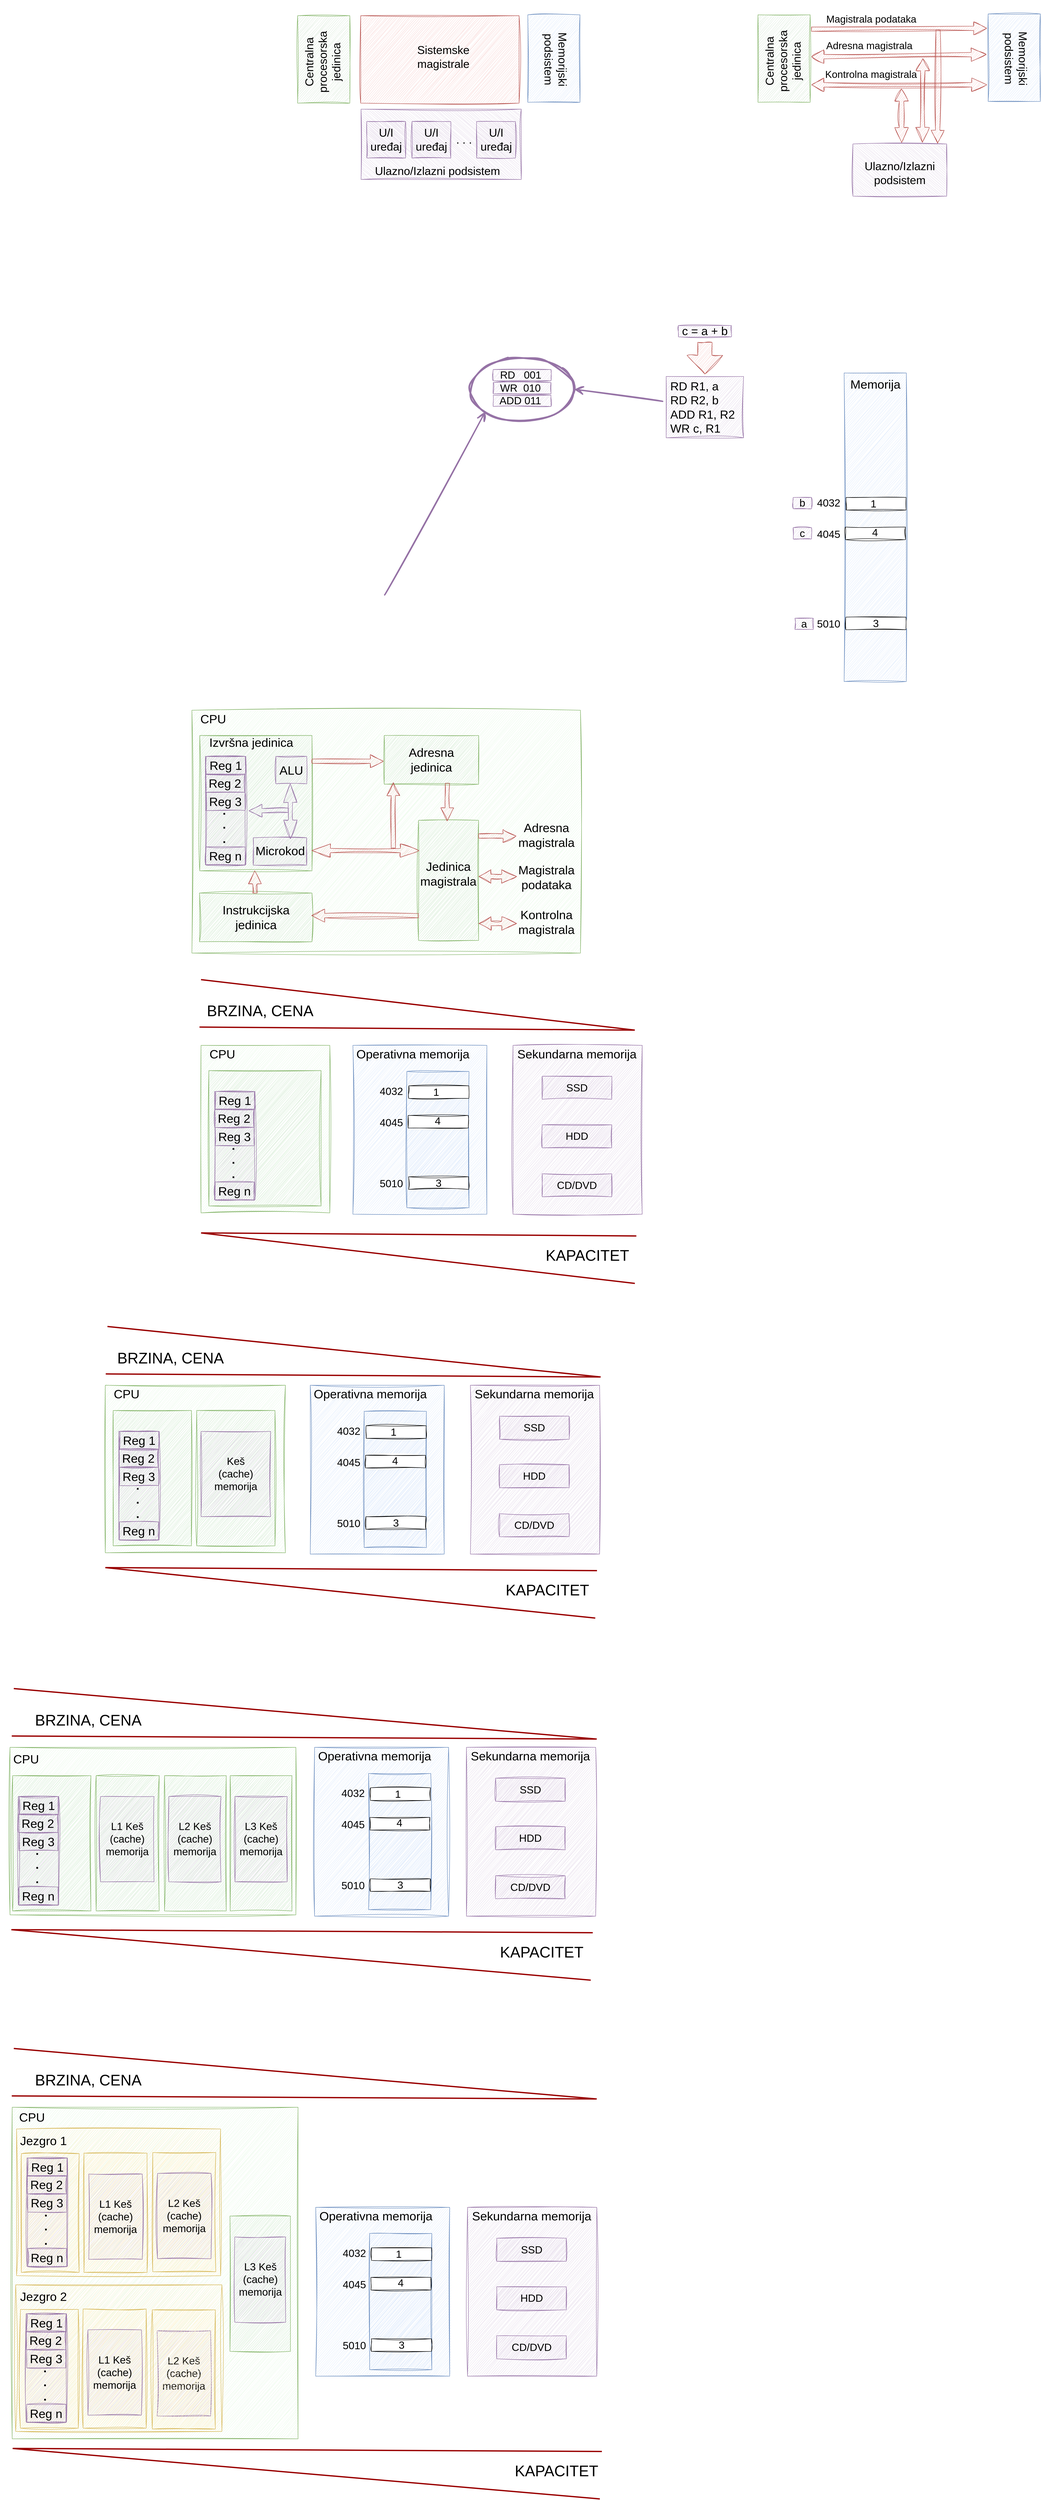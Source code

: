 <mxfile version="22.0.4" type="github" pages="2">
  <diagram name="Page-1" id="v8bC0ISwI544UaWsLMjW">
    <mxGraphModel dx="4809" dy="711" grid="0" gridSize="10" guides="1" tooltips="1" connect="1" arrows="1" fold="1" page="1" pageScale="1" pageWidth="3300" pageHeight="4681" math="0" shadow="0">
      <root>
        <mxCell id="0" />
        <mxCell id="1" parent="0" />
        <mxCell id="QuMXMfQwbGcWrYARciGg-437" value="" style="verticalLabelPosition=bottom;verticalAlign=top;html=1;shape=mxgraph.basic.rect;fillColor2=none;strokeWidth=1;size=20;indent=5;gradientDirection=radial;rotation=-180;sketch=1;curveFitting=1;jiggle=2;fillColor=#E5FAE4;strokeColor=#82b366;" parent="1" vertex="1">
          <mxGeometry x="-1394" y="4876" width="657" height="762" as="geometry" />
        </mxCell>
        <mxCell id="QuMXMfQwbGcWrYARciGg-94" value="" style="verticalLabelPosition=bottom;verticalAlign=top;html=1;shape=mxgraph.basic.rect;fillColor2=none;strokeWidth=1;size=20;indent=5;gradientDirection=radial;rotation=-180;sketch=1;curveFitting=1;jiggle=2;fillColor=#E5FAE4;strokeColor=#82b366;" parent="1" vertex="1">
          <mxGeometry x="-981" y="1666" width="893" height="558" as="geometry" />
        </mxCell>
        <mxCell id="QuMXMfQwbGcWrYARciGg-56" value="" style="verticalLabelPosition=bottom;verticalAlign=top;html=1;shape=mxgraph.basic.rect;fillColor2=none;strokeWidth=1;size=20;indent=5;gradientDirection=radial;rotation=-180;sketch=1;curveFitting=1;jiggle=2;fillColor=#dae8fc;strokeColor=#6c8ebf;" parent="1" vertex="1">
          <mxGeometry x="518" y="891" width="143" height="709" as="geometry" />
        </mxCell>
        <mxCell id="NqR2vv7vECb0ex2Q4SwO-4" value="" style="verticalLabelPosition=bottom;verticalAlign=top;html=1;shape=mxgraph.basic.rect;fillColor2=none;strokeWidth=1;size=20;indent=5;fillColor=#d5e8d4;strokeColor=#82b366;gradientDirection=west;rotation=-180;sketch=1;curveFitting=1;jiggle=2;" parent="1" vertex="1">
          <mxGeometry x="-738" y="70" width="120" height="201" as="geometry" />
        </mxCell>
        <mxCell id="NqR2vv7vECb0ex2Q4SwO-5" value="" style="verticalLabelPosition=bottom;verticalAlign=top;html=1;shape=mxgraph.basic.rect;fillColor2=none;strokeWidth=1;size=20;indent=5;fillColor=#dae8fc;strokeColor=#6c8ebf;gradientDirection=east;rotation=-180;sketch=1;curveFitting=1;jiggle=2;" parent="1" vertex="1">
          <mxGeometry x="-209" y="68" width="120" height="201" as="geometry" />
        </mxCell>
        <mxCell id="NqR2vv7vECb0ex2Q4SwO-6" value="" style="verticalLabelPosition=bottom;verticalAlign=top;html=1;shape=mxgraph.basic.rect;fillColor2=none;strokeWidth=1;size=20;indent=5;fillColor=#e1d5e7;strokeColor=#9673a6;rotation=90;gradientDirection=west;sketch=1;curveFitting=1;jiggle=2;" parent="1" vertex="1">
          <mxGeometry x="-488.96" y="181.47" width="161.68" height="368.25" as="geometry" />
        </mxCell>
        <mxCell id="NqR2vv7vECb0ex2Q4SwO-7" value="" style="verticalLabelPosition=bottom;verticalAlign=top;html=1;shape=mxgraph.basic.rect;fillColor2=none;strokeWidth=1;size=20;indent=5;fillColor=#f8cecc;strokeColor=#b85450;gradientDirection=radial;rotation=-180;sketch=1;curveFitting=1;jiggle=2;" parent="1" vertex="1">
          <mxGeometry x="-593" y="70" width="364" height="201" as="geometry" />
        </mxCell>
        <mxCell id="NqR2vv7vECb0ex2Q4SwO-8" value="Sistemske magistrale" style="text;strokeColor=none;fillColor=none;html=1;align=center;verticalAlign=middle;whiteSpace=wrap;rounded=0;fontSize=26;" parent="1" vertex="1">
          <mxGeometry x="-433" y="150" width="60" height="30" as="geometry" />
        </mxCell>
        <mxCell id="NqR2vv7vECb0ex2Q4SwO-9" value="Centralna&lt;br&gt;procesorska&lt;br&gt;jedinica" style="text;strokeColor=none;fillColor=none;html=1;align=center;verticalAlign=middle;whiteSpace=wrap;rounded=0;fontSize=26;rotation=-90;" parent="1" vertex="1">
          <mxGeometry x="-710" y="161" width="60" height="30" as="geometry" />
        </mxCell>
        <mxCell id="NqR2vv7vECb0ex2Q4SwO-11" value="Memorijski&lt;br&gt;podsistem" style="text;strokeColor=none;fillColor=none;html=1;align=center;verticalAlign=middle;whiteSpace=wrap;rounded=0;fontSize=26;rotation=90;" parent="1" vertex="1">
          <mxGeometry x="-175" y="155.5" width="60" height="30" as="geometry" />
        </mxCell>
        <mxCell id="NqR2vv7vECb0ex2Q4SwO-14" value="Ulazno/Izlazni podsistem" style="text;strokeColor=none;fillColor=none;html=1;align=center;verticalAlign=middle;whiteSpace=wrap;rounded=0;fontSize=26;" parent="1" vertex="1">
          <mxGeometry x="-565" y="412" width="297" height="30" as="geometry" />
        </mxCell>
        <mxCell id="QuMXMfQwbGcWrYARciGg-88" style="edgeStyle=none;curved=1;rounded=0;orthogonalLoop=1;jettySize=auto;html=1;endArrow=open;startSize=14;endSize=14;sourcePerimeterSpacing=8;targetPerimeterSpacing=8;fillColor=#e1d5e7;strokeColor=#9673a6;strokeWidth=3;sketch=1;curveFitting=1;jiggle=2;entryX=0;entryY=1;entryDx=0;entryDy=0;" parent="1" target="QuMXMfQwbGcWrYARciGg-92" edge="1">
          <mxGeometry relative="1" as="geometry">
            <mxPoint x="-315" y="988" as="targetPoint" />
            <mxPoint x="-538" y="1401" as="sourcePoint" />
          </mxGeometry>
        </mxCell>
        <mxCell id="QuMXMfQwbGcWrYARciGg-60" value="" style="group" parent="1" vertex="1" connectable="0">
          <mxGeometry x="522" y="1452" width="138" height="29" as="geometry" />
        </mxCell>
        <mxCell id="QuMXMfQwbGcWrYARciGg-57" value="" style="verticalLabelPosition=bottom;verticalAlign=top;html=1;shape=mxgraph.basic.rect;fillColor2=none;strokeWidth=1;size=20;indent=5;gradientDirection=radial;rotation=-180;sketch=1;curveFitting=1;jiggle=2;" parent="QuMXMfQwbGcWrYARciGg-60" vertex="1">
          <mxGeometry width="138" height="29" as="geometry" />
        </mxCell>
        <mxCell id="QuMXMfQwbGcWrYARciGg-58" value="3" style="text;strokeColor=none;fillColor=none;html=1;align=center;verticalAlign=middle;whiteSpace=wrap;rounded=0;sketch=1;curveFitting=1;jiggle=2;fontSize=24;fontColor=#000000;" parent="QuMXMfQwbGcWrYARciGg-60" vertex="1">
          <mxGeometry x="9" y="1.5" width="120" height="26" as="geometry" />
        </mxCell>
        <mxCell id="QuMXMfQwbGcWrYARciGg-67" value="" style="group" parent="1" vertex="1" connectable="0">
          <mxGeometry x="519.5" y="1177" width="141" height="29" as="geometry" />
        </mxCell>
        <mxCell id="QuMXMfQwbGcWrYARciGg-65" value="" style="verticalLabelPosition=bottom;verticalAlign=top;html=1;shape=mxgraph.basic.rect;fillColor2=none;strokeWidth=1;size=20;indent=5;gradientDirection=radial;rotation=-180;sketch=1;curveFitting=1;jiggle=2;" parent="QuMXMfQwbGcWrYARciGg-67" vertex="1">
          <mxGeometry x="3" width="138" height="29" as="geometry" />
        </mxCell>
        <mxCell id="QuMXMfQwbGcWrYARciGg-64" value="" style="group" parent="QuMXMfQwbGcWrYARciGg-67" vertex="1" connectable="0">
          <mxGeometry x="55" width="22" height="29" as="geometry" />
        </mxCell>
        <mxCell id="QuMXMfQwbGcWrYARciGg-66" value="1" style="text;strokeColor=none;fillColor=none;html=1;align=center;verticalAlign=middle;whiteSpace=wrap;rounded=0;sketch=1;curveFitting=1;jiggle=2;fontSize=24;fontColor=#000000;" parent="QuMXMfQwbGcWrYARciGg-64" vertex="1">
          <mxGeometry x="1.435" y="1.5" width="19.13" height="26" as="geometry" />
        </mxCell>
        <mxCell id="QuMXMfQwbGcWrYARciGg-69" value="" style="group" parent="1" vertex="1" connectable="0">
          <mxGeometry x="518" y="1245" width="141" height="29" as="geometry" />
        </mxCell>
        <mxCell id="QuMXMfQwbGcWrYARciGg-70" value="" style="verticalLabelPosition=bottom;verticalAlign=top;html=1;shape=mxgraph.basic.rect;fillColor2=none;strokeWidth=1;size=20;indent=5;gradientDirection=radial;rotation=-180;sketch=1;curveFitting=1;jiggle=2;" parent="QuMXMfQwbGcWrYARciGg-69" vertex="1">
          <mxGeometry x="3" width="138" height="29" as="geometry" />
        </mxCell>
        <mxCell id="QuMXMfQwbGcWrYARciGg-68" value="4" style="text;strokeColor=none;fillColor=none;html=1;align=center;verticalAlign=middle;whiteSpace=wrap;rounded=0;sketch=1;curveFitting=1;jiggle=2;fontSize=24;fontColor=#000000;" parent="QuMXMfQwbGcWrYARciGg-69" vertex="1">
          <mxGeometry x="11" width="120" height="26" as="geometry" />
        </mxCell>
        <mxCell id="QuMXMfQwbGcWrYARciGg-72" value="4032" style="text;strokeColor=none;fillColor=none;html=1;align=center;verticalAlign=middle;whiteSpace=wrap;rounded=0;sketch=1;curveFitting=1;jiggle=2;fontSize=24;fontColor=#000000;" parent="1" vertex="1">
          <mxGeometry x="443" y="1177" width="79" height="26" as="geometry" />
        </mxCell>
        <mxCell id="QuMXMfQwbGcWrYARciGg-73" value="4045" style="text;strokeColor=none;fillColor=none;html=1;align=center;verticalAlign=middle;whiteSpace=wrap;rounded=0;sketch=1;curveFitting=1;jiggle=2;fontSize=24;fontColor=#000000;" parent="1" vertex="1">
          <mxGeometry x="443" y="1249" width="79" height="26" as="geometry" />
        </mxCell>
        <mxCell id="QuMXMfQwbGcWrYARciGg-74" value="5010" style="text;strokeColor=none;fillColor=none;html=1;align=center;verticalAlign=middle;whiteSpace=wrap;rounded=0;sketch=1;curveFitting=1;jiggle=2;fontSize=24;fontColor=#000000;" parent="1" vertex="1">
          <mxGeometry x="443" y="1455" width="79" height="26" as="geometry" />
        </mxCell>
        <mxCell id="QuMXMfQwbGcWrYARciGg-76" value="c = a + b" style="text;strokeColor=#9673a6;fillColor=#e1d5e7;html=1;align=center;verticalAlign=middle;whiteSpace=wrap;rounded=0;sketch=1;curveFitting=1;jiggle=2;fontSize=27;" parent="1" vertex="1">
          <mxGeometry x="137" y="782" width="122" height="26" as="geometry" />
        </mxCell>
        <mxCell id="QuMXMfQwbGcWrYARciGg-77" value="a" style="text;html=1;align=center;verticalAlign=middle;whiteSpace=wrap;rounded=0;sketch=1;curveFitting=1;jiggle=2;fontSize=24;fillColor=#e1d5e7;strokeColor=#9673a6;" parent="1" vertex="1">
          <mxGeometry x="405" y="1454.5" width="42" height="26" as="geometry" />
        </mxCell>
        <mxCell id="QuMXMfQwbGcWrYARciGg-78" value="b" style="text;html=1;align=center;verticalAlign=middle;whiteSpace=wrap;rounded=0;sketch=1;curveFitting=1;jiggle=2;fontSize=24;fillColor=#e1d5e7;strokeColor=#9673a6;" parent="1" vertex="1">
          <mxGeometry x="401" y="1177" width="42" height="26" as="geometry" />
        </mxCell>
        <mxCell id="QuMXMfQwbGcWrYARciGg-79" value="c" style="text;html=1;align=center;verticalAlign=middle;whiteSpace=wrap;rounded=0;sketch=1;curveFitting=1;jiggle=2;fontSize=24;fillColor=#e1d5e7;strokeColor=#9673a6;" parent="1" vertex="1">
          <mxGeometry x="401" y="1246.5" width="42" height="26" as="geometry" />
        </mxCell>
        <mxCell id="QuMXMfQwbGcWrYARciGg-80" value="Memorija" style="text;strokeColor=none;fillColor=none;html=1;align=center;verticalAlign=middle;whiteSpace=wrap;rounded=0;sketch=1;curveFitting=1;jiggle=2;fontSize=28;fontColor=#000000;" parent="1" vertex="1">
          <mxGeometry x="530" y="897" width="120" height="39" as="geometry" />
        </mxCell>
        <mxCell id="QuMXMfQwbGcWrYARciGg-82" value="" style="shape=flexArrow;endArrow=classic;html=1;rounded=0;startSize=14;endSize=14;sourcePerimeterSpacing=8;targetPerimeterSpacing=8;curved=1;endWidth=48.235;width=32.857;sketch=1;curveFitting=1;jiggle=2;shadow=0;fillColor=#f8cecc;strokeColor=#b85450;" parent="1" edge="1">
          <mxGeometry width="50" height="50" relative="1" as="geometry">
            <mxPoint x="198" y="820" as="sourcePoint" />
            <mxPoint x="198" y="894" as="targetPoint" />
          </mxGeometry>
        </mxCell>
        <mxCell id="QuMXMfQwbGcWrYARciGg-89" style="edgeStyle=none;curved=1;rounded=0;orthogonalLoop=1;jettySize=auto;html=1;entryX=1;entryY=0.5;entryDx=0;entryDy=0;endArrow=open;startSize=14;endSize=14;sourcePerimeterSpacing=8;targetPerimeterSpacing=8;fillColor=#e1d5e7;strokeColor=#9673a6;strokeWidth=3;sketch=1;curveFitting=1;jiggle=2;" parent="1" source="QuMXMfQwbGcWrYARciGg-83" target="QuMXMfQwbGcWrYARciGg-92" edge="1">
          <mxGeometry relative="1" as="geometry" />
        </mxCell>
        <mxCell id="QuMXMfQwbGcWrYARciGg-83" value="&amp;nbsp;RD R1, a&lt;br&gt;&amp;nbsp;RD R2, b&lt;br&gt;&amp;nbsp;ADD R1, R2&lt;br&gt;&amp;nbsp;WR c, R1" style="text;strokeColor=#9673a6;fillColor=#e1d5e7;html=1;align=left;verticalAlign=middle;whiteSpace=wrap;rounded=0;sketch=1;curveFitting=1;jiggle=2;fontSize=27;labelBackgroundColor=none;" parent="1" vertex="1">
          <mxGeometry x="109" y="899" width="178" height="141" as="geometry" />
        </mxCell>
        <mxCell id="QuMXMfQwbGcWrYARciGg-84" value="&amp;nbsp; RD&amp;nbsp; &amp;nbsp;001" style="text;html=1;align=left;verticalAlign=middle;whiteSpace=wrap;rounded=0;sketch=1;curveFitting=1;jiggle=2;fontSize=24;fillColor=#e1d5e7;strokeColor=#9673a6;" parent="1" vertex="1">
          <mxGeometry x="-288.5" y="883" width="133" height="26" as="geometry" />
        </mxCell>
        <mxCell id="QuMXMfQwbGcWrYARciGg-85" value="&amp;nbsp; WR&amp;nbsp; 010" style="text;html=1;align=left;verticalAlign=middle;whiteSpace=wrap;rounded=0;sketch=1;curveFitting=1;jiggle=2;fontSize=24;fillColor=#e1d5e7;strokeColor=#9673a6;" parent="1" vertex="1">
          <mxGeometry x="-288.5" y="913" width="133" height="26" as="geometry" />
        </mxCell>
        <mxCell id="QuMXMfQwbGcWrYARciGg-86" value="&amp;nbsp; ADD 011" style="text;html=1;align=left;verticalAlign=middle;whiteSpace=wrap;rounded=0;sketch=1;curveFitting=1;jiggle=2;fontSize=24;fillColor=#e1d5e7;strokeColor=#9673a6;" parent="1" vertex="1">
          <mxGeometry x="-288.5" y="942" width="133" height="26" as="geometry" />
        </mxCell>
        <mxCell id="QuMXMfQwbGcWrYARciGg-92" value="" style="ellipse;whiteSpace=wrap;html=1;fillColor=none;strokeColor=#9673a6;strokeWidth=4;sketch=1;curveFitting=1;jiggle=2;" parent="1" vertex="1">
          <mxGeometry x="-342" y="855" width="240" height="147" as="geometry" />
        </mxCell>
        <mxCell id="QuMXMfQwbGcWrYARciGg-1" value="" style="verticalLabelPosition=bottom;verticalAlign=top;html=1;shape=mxgraph.basic.rect;fillColor2=none;strokeWidth=1;size=20;indent=5;gradientDirection=radial;rotation=-180;sketch=1;curveFitting=1;jiggle=2;fillColor=#d5e8d4;strokeColor=#82b366;" parent="1" vertex="1">
          <mxGeometry x="-963" y="1724" width="258" height="311" as="geometry" />
        </mxCell>
        <mxCell id="QuMXMfQwbGcWrYARciGg-8" value="" style="group" parent="1" vertex="1" connectable="0">
          <mxGeometry x="-539" y="1724" width="217" height="112" as="geometry" />
        </mxCell>
        <mxCell id="QuMXMfQwbGcWrYARciGg-2" value="" style="verticalLabelPosition=bottom;verticalAlign=top;html=1;shape=mxgraph.basic.rect;fillColor2=none;strokeWidth=1;size=20;indent=5;gradientDirection=radial;rotation=-180;sketch=1;curveFitting=1;jiggle=2;fillColor=#d5e8d4;strokeColor=#82b366;" parent="QuMXMfQwbGcWrYARciGg-8" vertex="1">
          <mxGeometry width="217.0" height="112" as="geometry" />
        </mxCell>
        <mxCell id="QuMXMfQwbGcWrYARciGg-6" value="Adresna jedinica" style="text;strokeColor=none;fillColor=none;html=1;align=center;verticalAlign=middle;whiteSpace=wrap;rounded=0;sketch=1;curveFitting=1;jiggle=2;fontSize=28;fontColor=#000000;" parent="QuMXMfQwbGcWrYARciGg-8" vertex="1">
          <mxGeometry x="47.868" y="22.5" width="121.265" height="67" as="geometry" />
        </mxCell>
        <mxCell id="QuMXMfQwbGcWrYARciGg-5" style="edgeStyle=none;curved=1;rounded=0;orthogonalLoop=1;jettySize=auto;html=1;endArrow=open;sourcePerimeterSpacing=8;targetPerimeterSpacing=8;shape=arrow;exitX=0;exitY=0.81;exitDx=0;exitDy=0;exitPerimeter=0;entryX=1.009;entryY=0.473;entryDx=0;entryDy=0;entryPerimeter=0;sketch=1;curveFitting=1;jiggle=2;fillColor=#f8cecc;strokeColor=#b85450;" parent="1" source="QuMXMfQwbGcWrYARciGg-1" target="QuMXMfQwbGcWrYARciGg-2" edge="1">
          <mxGeometry relative="1" as="geometry">
            <mxPoint x="-625" y="1909" as="targetPoint" />
            <Array as="points">
              <mxPoint x="-601" y="1841" />
            </Array>
          </mxGeometry>
        </mxCell>
        <mxCell id="QuMXMfQwbGcWrYARciGg-11" value="" style="verticalLabelPosition=bottom;verticalAlign=top;html=1;shape=mxgraph.basic.rect;fillColor2=none;strokeWidth=1;size=20;indent=5;gradientDirection=radial;rotation=-180;sketch=1;curveFitting=1;jiggle=2;fillColor=#e1d5e7;strokeColor=#9673a6;" parent="1" vertex="1">
          <mxGeometry x="-788" y="1772" width="71" height="63" as="geometry" />
        </mxCell>
        <mxCell id="QuMXMfQwbGcWrYARciGg-9" value="ALU" style="text;strokeColor=none;fillColor=none;html=1;align=center;verticalAlign=middle;whiteSpace=wrap;rounded=0;sketch=1;curveFitting=1;jiggle=2;fontSize=28;fontColor=#000000;" parent="1" vertex="1">
          <mxGeometry x="-785" y="1784" width="65" height="39" as="geometry" />
        </mxCell>
        <mxCell id="QuMXMfQwbGcWrYARciGg-13" value="" style="verticalLabelPosition=bottom;verticalAlign=top;html=1;shape=mxgraph.basic.rect;fillColor2=none;strokeWidth=1;size=20;indent=5;gradientDirection=radial;rotation=-180;sketch=1;curveFitting=1;jiggle=2;fillColor=#e1d5e7;strokeColor=#9673a6;" parent="1" vertex="1">
          <mxGeometry x="-840" y="1959" width="123" height="63" as="geometry" />
        </mxCell>
        <mxCell id="QuMXMfQwbGcWrYARciGg-14" value="Microkod" style="text;strokeColor=none;fillColor=none;html=1;align=center;verticalAlign=middle;whiteSpace=wrap;rounded=0;sketch=1;curveFitting=1;jiggle=2;fontSize=28;fontColor=#000000;" parent="1" vertex="1">
          <mxGeometry x="-838" y="1969" width="120" height="39" as="geometry" />
        </mxCell>
        <mxCell id="QuMXMfQwbGcWrYARciGg-15" value="" style="verticalLabelPosition=bottom;verticalAlign=top;html=1;shape=mxgraph.basic.rect;fillColor2=none;strokeWidth=1;size=20;indent=5;gradientDirection=radial;rotation=-180;sketch=1;curveFitting=1;jiggle=2;fillColor=#e1d5e7;strokeColor=#9673a6;" parent="1" vertex="1">
          <mxGeometry x="-950" y="1772" width="93" height="249" as="geometry" />
        </mxCell>
        <mxCell id="QuMXMfQwbGcWrYARciGg-16" value="" style="verticalLabelPosition=bottom;verticalAlign=top;html=1;shape=mxgraph.basic.rect;fillColor2=none;strokeWidth=1;size=20;indent=5;gradientDirection=radial;rotation=-180;sketch=1;curveFitting=1;jiggle=2;fillColor=#e1d5e7;strokeColor=#9673a6;" parent="1" vertex="1">
          <mxGeometry x="-948" y="1772" width="90" height="42" as="geometry" />
        </mxCell>
        <mxCell id="QuMXMfQwbGcWrYARciGg-17" value="Reg 1" style="text;strokeColor=none;fillColor=none;html=1;align=center;verticalAlign=middle;whiteSpace=wrap;rounded=0;sketch=1;curveFitting=1;jiggle=2;fontSize=28;fontColor=#000000;" parent="1" vertex="1">
          <mxGeometry x="-963.5" y="1773.5" width="120" height="39" as="geometry" />
        </mxCell>
        <mxCell id="QuMXMfQwbGcWrYARciGg-18" value="" style="verticalLabelPosition=bottom;verticalAlign=top;html=1;shape=mxgraph.basic.rect;fillColor2=none;strokeWidth=1;size=20;indent=5;gradientDirection=radial;rotation=-180;sketch=1;curveFitting=1;jiggle=2;fillColor=#e1d5e7;strokeColor=#9673a6;" parent="1" vertex="1">
          <mxGeometry x="-949.5" y="1812.5" width="90" height="42" as="geometry" />
        </mxCell>
        <mxCell id="QuMXMfQwbGcWrYARciGg-19" value="Reg 2" style="text;strokeColor=none;fillColor=none;html=1;align=center;verticalAlign=middle;whiteSpace=wrap;rounded=0;sketch=1;curveFitting=1;jiggle=2;fontSize=28;fontColor=#000000;" parent="1" vertex="1">
          <mxGeometry x="-965" y="1814" width="120" height="39" as="geometry" />
        </mxCell>
        <mxCell id="QuMXMfQwbGcWrYARciGg-20" value="" style="verticalLabelPosition=bottom;verticalAlign=top;html=1;shape=mxgraph.basic.rect;fillColor2=none;strokeWidth=1;size=20;indent=5;gradientDirection=radial;rotation=-180;sketch=1;curveFitting=1;jiggle=2;fillColor=#e1d5e7;strokeColor=#9673a6;" parent="1" vertex="1">
          <mxGeometry x="-948.5" y="1854.5" width="90" height="42" as="geometry" />
        </mxCell>
        <mxCell id="QuMXMfQwbGcWrYARciGg-21" value="Reg 3" style="text;strokeColor=none;fillColor=none;html=1;align=center;verticalAlign=middle;whiteSpace=wrap;rounded=0;sketch=1;curveFitting=1;jiggle=2;fontSize=28;fontColor=#000000;" parent="1" vertex="1">
          <mxGeometry x="-964" y="1856" width="120" height="39" as="geometry" />
        </mxCell>
        <mxCell id="QuMXMfQwbGcWrYARciGg-22" value="" style="verticalLabelPosition=bottom;verticalAlign=top;html=1;shape=mxgraph.basic.rect;fillColor2=none;strokeWidth=1;size=20;indent=5;gradientDirection=radial;rotation=-180;sketch=1;curveFitting=1;jiggle=2;fillColor=#e1d5e7;strokeColor=#9673a6;" parent="1" vertex="1">
          <mxGeometry x="-948.5" y="1980" width="90" height="42" as="geometry" />
        </mxCell>
        <mxCell id="QuMXMfQwbGcWrYARciGg-23" value="Reg n" style="text;strokeColor=none;fillColor=none;html=1;align=center;verticalAlign=middle;whiteSpace=wrap;rounded=0;sketch=1;curveFitting=1;jiggle=2;fontSize=28;fontColor=#000000;" parent="1" vertex="1">
          <mxGeometry x="-964" y="1981.5" width="120" height="39" as="geometry" />
        </mxCell>
        <mxCell id="QuMXMfQwbGcWrYARciGg-24" value="&lt;h6&gt;&lt;font style=&quot;font-size: 27px;&quot;&gt;.&lt;br&gt;&lt;/font&gt;&lt;font style=&quot;font-size: 27px;&quot;&gt;.&lt;br&gt;&lt;/font&gt;&lt;font style=&quot;font-size: 27px;&quot;&gt;.&lt;/font&gt;&lt;/h6&gt;" style="text;strokeColor=none;fillColor=none;html=1;align=center;verticalAlign=middle;whiteSpace=wrap;rounded=0;sketch=1;curveFitting=1;jiggle=2;fontSize=28;" parent="1" vertex="1">
          <mxGeometry x="-925" y="1893" width="37" height="72" as="geometry" />
        </mxCell>
        <mxCell id="QuMXMfQwbGcWrYARciGg-34" style="edgeStyle=none;curved=1;rounded=0;orthogonalLoop=1;jettySize=auto;html=1;endArrow=open;sourcePerimeterSpacing=8;targetPerimeterSpacing=8;shape=arrow;sketch=1;curveFitting=1;jiggle=2;fillColor=#e1d5e7;strokeColor=#9673a6;" parent="1" edge="1">
          <mxGeometry relative="1" as="geometry">
            <mxPoint x="-850" y="1897" as="targetPoint" />
            <mxPoint x="-759" y="1896" as="sourcePoint" />
          </mxGeometry>
        </mxCell>
        <mxCell id="QuMXMfQwbGcWrYARciGg-35" value="" style="shape=flexArrow;endArrow=classic;startArrow=classic;html=1;rounded=0;startSize=14;endSize=14;sourcePerimeterSpacing=8;targetPerimeterSpacing=8;curved=1;sketch=1;curveFitting=1;jiggle=2;fillColor=#e1d5e7;strokeColor=#9673a6;exitX=0.303;exitY=0.956;exitDx=0;exitDy=0;exitPerimeter=0;" parent="1" source="QuMXMfQwbGcWrYARciGg-13" edge="1">
          <mxGeometry width="100" height="100" relative="1" as="geometry">
            <mxPoint x="-745" y="1981.5" as="sourcePoint" />
            <mxPoint x="-755" y="1834.5" as="targetPoint" />
          </mxGeometry>
        </mxCell>
        <mxCell id="QuMXMfQwbGcWrYARciGg-37" value="" style="verticalLabelPosition=bottom;verticalAlign=top;html=1;shape=mxgraph.basic.rect;fillColor2=none;strokeWidth=1;size=20;indent=5;gradientDirection=radial;rotation=-180;sketch=1;curveFitting=1;jiggle=2;fillColor=#d5e8d4;strokeColor=#82b366;" parent="1" vertex="1">
          <mxGeometry x="-460" y="1919" width="138" height="276" as="geometry" />
        </mxCell>
        <mxCell id="QuMXMfQwbGcWrYARciGg-38" value="Jedinica magistrala" style="text;strokeColor=none;fillColor=none;html=1;align=center;verticalAlign=middle;whiteSpace=wrap;rounded=0;sketch=1;curveFitting=1;jiggle=2;fontSize=28;fontColor=#000000;" parent="1" vertex="1">
          <mxGeometry x="-439" y="2008" width="95" height="67" as="geometry" />
        </mxCell>
        <mxCell id="QuMXMfQwbGcWrYARciGg-40" style="edgeStyle=none;curved=1;rounded=0;orthogonalLoop=1;jettySize=auto;html=1;endArrow=open;sourcePerimeterSpacing=8;targetPerimeterSpacing=8;shape=arrow;exitX=0.33;exitY=0.02;exitDx=0;exitDy=0;exitPerimeter=0;entryX=0.524;entryY=0.995;entryDx=0;entryDy=0;entryPerimeter=0;sketch=1;curveFitting=1;jiggle=2;fillColor=#f8cecc;strokeColor=#b85450;" parent="1" source="QuMXMfQwbGcWrYARciGg-2" target="QuMXMfQwbGcWrYARciGg-37" edge="1">
          <mxGeometry relative="1" as="geometry">
            <mxPoint x="-479" y="1917" as="targetPoint" />
            <mxPoint x="-691" y="1916" as="sourcePoint" />
            <Array as="points">
              <mxPoint x="-398" y="1892" />
            </Array>
          </mxGeometry>
        </mxCell>
        <mxCell id="QuMXMfQwbGcWrYARciGg-42" value="" style="verticalLabelPosition=bottom;verticalAlign=top;html=1;shape=mxgraph.basic.rect;fillColor2=none;strokeWidth=1;size=20;indent=5;gradientDirection=radial;rotation=-180;sketch=1;curveFitting=1;jiggle=2;fillColor=#d5e8d4;strokeColor=#82b366;" parent="1" vertex="1">
          <mxGeometry x="-963.5" y="2086" width="258.5" height="112" as="geometry" />
        </mxCell>
        <mxCell id="QuMXMfQwbGcWrYARciGg-43" value="Instrukcijska&lt;br&gt;jedinica" style="text;strokeColor=none;fillColor=none;html=1;align=center;verticalAlign=middle;whiteSpace=wrap;rounded=0;sketch=1;curveFitting=1;jiggle=2;fontSize=28;fontColor=#000000;" parent="1" vertex="1">
          <mxGeometry x="-881.5" y="2108.5" width="95" height="67" as="geometry" />
        </mxCell>
        <mxCell id="QuMXMfQwbGcWrYARciGg-45" style="edgeStyle=none;curved=1;rounded=0;orthogonalLoop=1;jettySize=auto;html=1;endArrow=open;sourcePerimeterSpacing=8;targetPerimeterSpacing=8;shape=arrow;sketch=1;curveFitting=1;jiggle=2;fillColor=#f8cecc;strokeColor=#b85450;entryX=0.903;entryY=0.034;entryDx=0;entryDy=0;entryPerimeter=0;" parent="1" target="QuMXMfQwbGcWrYARciGg-2" edge="1">
          <mxGeometry relative="1" as="geometry">
            <mxPoint x="-518" y="1836" as="targetPoint" />
            <mxPoint x="-518" y="1983" as="sourcePoint" />
          </mxGeometry>
        </mxCell>
        <mxCell id="QuMXMfQwbGcWrYARciGg-44" style="edgeStyle=none;curved=1;rounded=0;orthogonalLoop=1;jettySize=auto;html=1;endArrow=open;sourcePerimeterSpacing=8;targetPerimeterSpacing=8;shape=arrow;entryX=0.51;entryY=0;entryDx=0;entryDy=0;entryPerimeter=0;sketch=1;curveFitting=1;jiggle=2;fillColor=#f8cecc;strokeColor=#b85450;exitX=0.507;exitY=1;exitDx=0;exitDy=0;exitPerimeter=0;" parent="1" source="QuMXMfQwbGcWrYARciGg-42" target="QuMXMfQwbGcWrYARciGg-1" edge="1">
          <mxGeometry relative="1" as="geometry">
            <mxPoint x="-849" y="2046" as="targetPoint" />
            <mxPoint x="-853" y="2112" as="sourcePoint" />
            <Array as="points">
              <mxPoint x="-853" y="2018" />
            </Array>
          </mxGeometry>
        </mxCell>
        <mxCell id="QuMXMfQwbGcWrYARciGg-46" value="" style="shape=flexArrow;endArrow=classic;startArrow=classic;html=1;rounded=0;startSize=14;endSize=14;sourcePerimeterSpacing=8;targetPerimeterSpacing=8;curved=1;sketch=1;curveFitting=1;jiggle=2;fillColor=#f8cecc;strokeColor=#b85450;exitX=0.988;exitY=0.748;exitDx=0;exitDy=0;exitPerimeter=0;entryX=0.004;entryY=0.15;entryDx=0;entryDy=0;entryPerimeter=0;" parent="1" source="QuMXMfQwbGcWrYARciGg-37" target="QuMXMfQwbGcWrYARciGg-1" edge="1">
          <mxGeometry width="100" height="100" relative="1" as="geometry">
            <mxPoint x="-559" y="1993.5" as="sourcePoint" />
            <mxPoint x="-560" y="1866" as="targetPoint" />
          </mxGeometry>
        </mxCell>
        <mxCell id="QuMXMfQwbGcWrYARciGg-47" style="edgeStyle=none;curved=1;rounded=0;orthogonalLoop=1;jettySize=auto;html=1;endArrow=open;sourcePerimeterSpacing=8;targetPerimeterSpacing=8;shape=arrow;sketch=1;curveFitting=1;jiggle=2;fillColor=#f8cecc;strokeColor=#b85450;entryX=0.003;entryY=0.537;entryDx=0;entryDy=0;entryPerimeter=0;" parent="1" target="QuMXMfQwbGcWrYARciGg-42" edge="1">
          <mxGeometry relative="1" as="geometry">
            <mxPoint x="-598.29" y="2070" as="targetPoint" />
            <mxPoint x="-460" y="2138" as="sourcePoint" />
          </mxGeometry>
        </mxCell>
        <mxCell id="QuMXMfQwbGcWrYARciGg-48" value="Izvršna jedinica" style="text;strokeColor=none;fillColor=none;html=1;align=center;verticalAlign=middle;whiteSpace=wrap;rounded=0;sketch=1;curveFitting=1;jiggle=2;fontSize=28;fontColor=#000000;" parent="1" vertex="1">
          <mxGeometry x="-964" y="1720" width="239" height="39" as="geometry" />
        </mxCell>
        <mxCell id="QuMXMfQwbGcWrYARciGg-49" style="edgeStyle=none;curved=1;rounded=0;orthogonalLoop=1;jettySize=auto;html=1;endArrow=open;sourcePerimeterSpacing=8;targetPerimeterSpacing=8;shape=arrow;exitX=0;exitY=0.81;exitDx=0;exitDy=0;exitPerimeter=0;sketch=1;curveFitting=1;jiggle=2;fillColor=#f8cecc;strokeColor=#b85450;" parent="1" edge="1">
          <mxGeometry relative="1" as="geometry">
            <mxPoint x="-236" y="1955" as="targetPoint" />
            <mxPoint x="-322" y="1955" as="sourcePoint" />
            <Array as="points">
              <mxPoint x="-218" y="2013" />
            </Array>
          </mxGeometry>
        </mxCell>
        <mxCell id="QuMXMfQwbGcWrYARciGg-50" value="" style="shape=flexArrow;endArrow=classic;startArrow=classic;html=1;rounded=0;startSize=11.172;endSize=8.966;sourcePerimeterSpacing=8;targetPerimeterSpacing=8;curved=1;sketch=1;curveFitting=1;jiggle=2;fillColor=#f8cecc;strokeColor=#b85450;entryX=0.004;entryY=0.15;entryDx=0;entryDy=0;entryPerimeter=0;width=10.345;" parent="1" edge="1">
          <mxGeometry width="100" height="100" relative="1" as="geometry">
            <mxPoint x="-234" y="2048" as="sourcePoint" />
            <mxPoint x="-322" y="2048" as="targetPoint" />
          </mxGeometry>
        </mxCell>
        <mxCell id="QuMXMfQwbGcWrYARciGg-51" value="" style="shape=flexArrow;endArrow=classic;startArrow=classic;html=1;rounded=0;startSize=11.172;endSize=8.966;sourcePerimeterSpacing=8;targetPerimeterSpacing=8;curved=1;sketch=1;curveFitting=1;jiggle=2;fillColor=#f8cecc;strokeColor=#b85450;entryX=0.004;entryY=0.15;entryDx=0;entryDy=0;entryPerimeter=0;width=10.345;" parent="1" edge="1">
          <mxGeometry width="100" height="100" relative="1" as="geometry">
            <mxPoint x="-234" y="2156" as="sourcePoint" />
            <mxPoint x="-322" y="2156" as="targetPoint" />
          </mxGeometry>
        </mxCell>
        <mxCell id="QuMXMfQwbGcWrYARciGg-52" value="Adresna magistrala" style="text;strokeColor=none;fillColor=none;html=1;align=center;verticalAlign=middle;whiteSpace=wrap;rounded=0;sketch=1;curveFitting=1;jiggle=2;fontSize=28;fontColor=#000000;" parent="1" vertex="1">
          <mxGeometry x="-226" y="1933" width="120" height="39" as="geometry" />
        </mxCell>
        <mxCell id="QuMXMfQwbGcWrYARciGg-53" value="Magistrala podataka" style="text;strokeColor=none;fillColor=none;html=1;align=center;verticalAlign=middle;whiteSpace=wrap;rounded=0;sketch=1;curveFitting=1;jiggle=2;fontSize=28;fontColor=#000000;" parent="1" vertex="1">
          <mxGeometry x="-226" y="2006" width="120" height="87" as="geometry" />
        </mxCell>
        <mxCell id="QuMXMfQwbGcWrYARciGg-54" value="Kontrolna magistrala" style="text;strokeColor=none;fillColor=none;html=1;align=center;verticalAlign=middle;whiteSpace=wrap;rounded=0;sketch=1;curveFitting=1;jiggle=2;fontSize=28;fontColor=#000000;" parent="1" vertex="1">
          <mxGeometry x="-226" y="2133" width="120" height="39" as="geometry" />
        </mxCell>
        <mxCell id="QuMXMfQwbGcWrYARciGg-97" value="CPU" style="text;strokeColor=none;fillColor=none;html=1;align=center;verticalAlign=middle;whiteSpace=wrap;rounded=0;sketch=1;curveFitting=1;jiggle=2;fontSize=28;fontColor=#000000;" parent="1" vertex="1">
          <mxGeometry x="-992" y="1666" width="120" height="39" as="geometry" />
        </mxCell>
        <mxCell id="QuMXMfQwbGcWrYARciGg-140" value="" style="verticalLabelPosition=bottom;verticalAlign=top;html=1;shape=mxgraph.basic.rect;fillColor2=none;strokeWidth=1;size=20;indent=5;gradientDirection=radial;rotation=-180;sketch=1;curveFitting=1;jiggle=2;fillColor=#E5FAE4;strokeColor=#82b366;" parent="1" vertex="1">
          <mxGeometry x="-960" y="2436" width="296" height="385" as="geometry" />
        </mxCell>
        <mxCell id="QuMXMfQwbGcWrYARciGg-141" value="" style="verticalLabelPosition=bottom;verticalAlign=top;html=1;shape=mxgraph.basic.rect;fillColor2=none;strokeWidth=1;size=20;indent=5;gradientDirection=radial;rotation=-180;sketch=1;curveFitting=1;jiggle=2;fillColor=#d5e8d4;strokeColor=#82b366;" parent="1" vertex="1">
          <mxGeometry x="-942" y="2494" width="258" height="311" as="geometry" />
        </mxCell>
        <mxCell id="QuMXMfQwbGcWrYARciGg-150" value="" style="verticalLabelPosition=bottom;verticalAlign=top;html=1;shape=mxgraph.basic.rect;fillColor2=none;strokeWidth=1;size=20;indent=5;gradientDirection=radial;rotation=-180;sketch=1;curveFitting=1;jiggle=2;fillColor=#e1d5e7;strokeColor=#9673a6;" parent="1" vertex="1">
          <mxGeometry x="-929" y="2542" width="93" height="249" as="geometry" />
        </mxCell>
        <mxCell id="QuMXMfQwbGcWrYARciGg-151" value="" style="verticalLabelPosition=bottom;verticalAlign=top;html=1;shape=mxgraph.basic.rect;fillColor2=none;strokeWidth=1;size=20;indent=5;gradientDirection=radial;rotation=-180;sketch=1;curveFitting=1;jiggle=2;fillColor=#e1d5e7;strokeColor=#9673a6;" parent="1" vertex="1">
          <mxGeometry x="-927" y="2542" width="90" height="42" as="geometry" />
        </mxCell>
        <mxCell id="QuMXMfQwbGcWrYARciGg-152" value="Reg 1" style="text;strokeColor=none;fillColor=none;html=1;align=center;verticalAlign=middle;whiteSpace=wrap;rounded=0;sketch=1;curveFitting=1;jiggle=2;fontSize=28;fontColor=#000000;" parent="1" vertex="1">
          <mxGeometry x="-942.5" y="2543.5" width="120" height="39" as="geometry" />
        </mxCell>
        <mxCell id="QuMXMfQwbGcWrYARciGg-153" value="" style="verticalLabelPosition=bottom;verticalAlign=top;html=1;shape=mxgraph.basic.rect;fillColor2=none;strokeWidth=1;size=20;indent=5;gradientDirection=radial;rotation=-180;sketch=1;curveFitting=1;jiggle=2;fillColor=#e1d5e7;strokeColor=#9673a6;" parent="1" vertex="1">
          <mxGeometry x="-928.5" y="2582.5" width="90" height="42" as="geometry" />
        </mxCell>
        <mxCell id="QuMXMfQwbGcWrYARciGg-154" value="Reg 2" style="text;strokeColor=none;fillColor=none;html=1;align=center;verticalAlign=middle;whiteSpace=wrap;rounded=0;sketch=1;curveFitting=1;jiggle=2;fontSize=28;fontColor=#000000;" parent="1" vertex="1">
          <mxGeometry x="-944" y="2584" width="120" height="39" as="geometry" />
        </mxCell>
        <mxCell id="QuMXMfQwbGcWrYARciGg-155" value="" style="verticalLabelPosition=bottom;verticalAlign=top;html=1;shape=mxgraph.basic.rect;fillColor2=none;strokeWidth=1;size=20;indent=5;gradientDirection=radial;rotation=-180;sketch=1;curveFitting=1;jiggle=2;fillColor=#e1d5e7;strokeColor=#9673a6;" parent="1" vertex="1">
          <mxGeometry x="-927.5" y="2624.5" width="90" height="42" as="geometry" />
        </mxCell>
        <mxCell id="QuMXMfQwbGcWrYARciGg-156" value="Reg 3" style="text;strokeColor=none;fillColor=none;html=1;align=center;verticalAlign=middle;whiteSpace=wrap;rounded=0;sketch=1;curveFitting=1;jiggle=2;fontSize=28;fontColor=#000000;" parent="1" vertex="1">
          <mxGeometry x="-943" y="2626" width="120" height="39" as="geometry" />
        </mxCell>
        <mxCell id="QuMXMfQwbGcWrYARciGg-157" value="" style="verticalLabelPosition=bottom;verticalAlign=top;html=1;shape=mxgraph.basic.rect;fillColor2=none;strokeWidth=1;size=20;indent=5;gradientDirection=radial;rotation=-180;sketch=1;curveFitting=1;jiggle=2;fillColor=#e1d5e7;strokeColor=#9673a6;" parent="1" vertex="1">
          <mxGeometry x="-927.5" y="2750" width="90" height="42" as="geometry" />
        </mxCell>
        <mxCell id="QuMXMfQwbGcWrYARciGg-158" value="Reg n" style="text;strokeColor=none;fillColor=none;html=1;align=center;verticalAlign=middle;whiteSpace=wrap;rounded=0;sketch=1;curveFitting=1;jiggle=2;fontSize=28;fontColor=#000000;" parent="1" vertex="1">
          <mxGeometry x="-943" y="2751.5" width="120" height="39" as="geometry" />
        </mxCell>
        <mxCell id="QuMXMfQwbGcWrYARciGg-159" value="&lt;h6&gt;&lt;font style=&quot;font-size: 27px;&quot;&gt;.&lt;br&gt;&lt;/font&gt;&lt;font style=&quot;font-size: 27px;&quot;&gt;.&lt;br&gt;&lt;/font&gt;&lt;font style=&quot;font-size: 27px;&quot;&gt;.&lt;/font&gt;&lt;/h6&gt;" style="text;strokeColor=none;fillColor=none;html=1;align=center;verticalAlign=middle;whiteSpace=wrap;rounded=0;sketch=1;curveFitting=1;jiggle=2;fontSize=28;" parent="1" vertex="1">
          <mxGeometry x="-904" y="2663" width="37" height="72" as="geometry" />
        </mxCell>
        <mxCell id="QuMXMfQwbGcWrYARciGg-178" value="CPU" style="text;strokeColor=none;fillColor=none;html=1;align=center;verticalAlign=middle;whiteSpace=wrap;rounded=0;sketch=1;curveFitting=1;jiggle=2;fontSize=28;fontColor=#000000;" parent="1" vertex="1">
          <mxGeometry x="-971" y="2436" width="120" height="39" as="geometry" />
        </mxCell>
        <mxCell id="QuMXMfQwbGcWrYARciGg-179" value="" style="rounded=0;whiteSpace=wrap;html=1;fillColor=#dae8fc;strokeColor=#6c8ebf;sketch=1;curveFitting=1;jiggle=2;glass=0;shadow=0;" parent="1" vertex="1">
          <mxGeometry x="-611" y="2436" width="308" height="388" as="geometry" />
        </mxCell>
        <mxCell id="QuMXMfQwbGcWrYARciGg-180" value="Operativna memorija" style="text;strokeColor=none;fillColor=none;html=1;align=center;verticalAlign=middle;whiteSpace=wrap;rounded=0;sketch=1;curveFitting=1;jiggle=2;fontSize=28;fontColor=#000000;" parent="1" vertex="1">
          <mxGeometry x="-604" y="2436" width="262" height="39" as="geometry" />
        </mxCell>
        <mxCell id="QuMXMfQwbGcWrYARciGg-213" value="" style="verticalLabelPosition=bottom;verticalAlign=top;html=1;shape=mxgraph.basic.rect;fillColor2=none;strokeWidth=1;size=20;indent=5;gradientDirection=radial;rotation=-180;sketch=1;curveFitting=1;jiggle=2;fillColor=#dae8fc;strokeColor=#6c8ebf;" parent="1" vertex="1">
          <mxGeometry x="-487" y="2496" width="143" height="313" as="geometry" />
        </mxCell>
        <mxCell id="QuMXMfQwbGcWrYARciGg-214" value="" style="group" parent="1" vertex="1" connectable="0">
          <mxGeometry x="-483" y="2738" width="138" height="29" as="geometry" />
        </mxCell>
        <mxCell id="QuMXMfQwbGcWrYARciGg-215" value="" style="verticalLabelPosition=bottom;verticalAlign=top;html=1;shape=mxgraph.basic.rect;fillColor2=none;strokeWidth=1;size=20;indent=5;gradientDirection=radial;rotation=-180;sketch=1;curveFitting=1;jiggle=2;" parent="QuMXMfQwbGcWrYARciGg-214" vertex="1">
          <mxGeometry width="138" height="29" as="geometry" />
        </mxCell>
        <mxCell id="QuMXMfQwbGcWrYARciGg-216" value="3" style="text;strokeColor=none;fillColor=none;html=1;align=center;verticalAlign=middle;whiteSpace=wrap;rounded=0;sketch=1;curveFitting=1;jiggle=2;fontSize=24;fontColor=#000000;" parent="QuMXMfQwbGcWrYARciGg-214" vertex="1">
          <mxGeometry x="9" y="1.5" width="120" height="26" as="geometry" />
        </mxCell>
        <mxCell id="QuMXMfQwbGcWrYARciGg-217" value="" style="group" parent="1" vertex="1" connectable="0">
          <mxGeometry x="-485.5" y="2529" width="141" height="29" as="geometry" />
        </mxCell>
        <mxCell id="QuMXMfQwbGcWrYARciGg-218" value="" style="verticalLabelPosition=bottom;verticalAlign=top;html=1;shape=mxgraph.basic.rect;fillColor2=none;strokeWidth=1;size=20;indent=5;gradientDirection=radial;rotation=-180;sketch=1;curveFitting=1;jiggle=2;" parent="QuMXMfQwbGcWrYARciGg-217" vertex="1">
          <mxGeometry x="3" width="138" height="29" as="geometry" />
        </mxCell>
        <mxCell id="QuMXMfQwbGcWrYARciGg-219" value="" style="group" parent="QuMXMfQwbGcWrYARciGg-217" vertex="1" connectable="0">
          <mxGeometry x="55" width="22" height="29" as="geometry" />
        </mxCell>
        <mxCell id="QuMXMfQwbGcWrYARciGg-220" value="1" style="text;strokeColor=none;fillColor=none;html=1;align=center;verticalAlign=middle;whiteSpace=wrap;rounded=0;sketch=1;curveFitting=1;jiggle=2;fontSize=24;fontColor=#000000;" parent="QuMXMfQwbGcWrYARciGg-219" vertex="1">
          <mxGeometry x="1.435" y="1.5" width="19.13" height="26" as="geometry" />
        </mxCell>
        <mxCell id="QuMXMfQwbGcWrYARciGg-221" value="" style="group" parent="1" vertex="1" connectable="0">
          <mxGeometry x="-487" y="2597" width="141" height="29" as="geometry" />
        </mxCell>
        <mxCell id="QuMXMfQwbGcWrYARciGg-222" value="" style="verticalLabelPosition=bottom;verticalAlign=top;html=1;shape=mxgraph.basic.rect;fillColor2=none;strokeWidth=1;size=20;indent=5;gradientDirection=radial;rotation=-180;sketch=1;curveFitting=1;jiggle=2;" parent="QuMXMfQwbGcWrYARciGg-221" vertex="1">
          <mxGeometry x="3" width="138" height="29" as="geometry" />
        </mxCell>
        <mxCell id="QuMXMfQwbGcWrYARciGg-223" value="4" style="text;strokeColor=none;fillColor=none;html=1;align=center;verticalAlign=middle;whiteSpace=wrap;rounded=0;sketch=1;curveFitting=1;jiggle=2;fontSize=24;fontColor=#000000;" parent="QuMXMfQwbGcWrYARciGg-221" vertex="1">
          <mxGeometry x="11" width="120" height="26" as="geometry" />
        </mxCell>
        <mxCell id="QuMXMfQwbGcWrYARciGg-224" value="4032" style="text;strokeColor=none;fillColor=none;html=1;align=center;verticalAlign=middle;whiteSpace=wrap;rounded=0;sketch=1;curveFitting=1;jiggle=2;fontSize=24;fontColor=#000000;" parent="1" vertex="1">
          <mxGeometry x="-562" y="2529" width="79" height="26" as="geometry" />
        </mxCell>
        <mxCell id="QuMXMfQwbGcWrYARciGg-225" value="4045" style="text;strokeColor=none;fillColor=none;html=1;align=center;verticalAlign=middle;whiteSpace=wrap;rounded=0;sketch=1;curveFitting=1;jiggle=2;fontSize=24;fontColor=#000000;" parent="1" vertex="1">
          <mxGeometry x="-562" y="2601" width="79" height="26" as="geometry" />
        </mxCell>
        <mxCell id="QuMXMfQwbGcWrYARciGg-226" value="5010" style="text;strokeColor=none;fillColor=none;html=1;align=center;verticalAlign=middle;whiteSpace=wrap;rounded=0;sketch=1;curveFitting=1;jiggle=2;fontSize=24;fontColor=#000000;" parent="1" vertex="1">
          <mxGeometry x="-562" y="2741" width="79" height="26" as="geometry" />
        </mxCell>
        <mxCell id="QuMXMfQwbGcWrYARciGg-231" value="" style="rounded=0;whiteSpace=wrap;html=1;fillColor=#e1d5e7;strokeColor=#9673a6;sketch=1;curveFitting=1;jiggle=2;" parent="1" vertex="1">
          <mxGeometry x="-243" y="2436" width="297" height="388" as="geometry" />
        </mxCell>
        <mxCell id="QuMXMfQwbGcWrYARciGg-232" value="Sekundarna memorija" style="text;strokeColor=none;fillColor=none;html=1;align=center;verticalAlign=middle;whiteSpace=wrap;rounded=0;sketch=1;curveFitting=1;jiggle=2;fontSize=28;fontColor=#000000;" parent="1" vertex="1">
          <mxGeometry x="-236" y="2436" width="280" height="39" as="geometry" />
        </mxCell>
        <mxCell id="QuMXMfQwbGcWrYARciGg-233" value="&lt;font style=&quot;font-size: 24px;&quot;&gt;SSD&lt;/font&gt;" style="rounded=0;whiteSpace=wrap;html=1;fillColor=#e1d5e7;strokeColor=#9673a6;sketch=1;curveFitting=1;jiggle=2;" parent="1" vertex="1">
          <mxGeometry x="-176" y="2507" width="160" height="53" as="geometry" />
        </mxCell>
        <mxCell id="QuMXMfQwbGcWrYARciGg-234" value="&lt;font style=&quot;font-size: 24px;&quot;&gt;HDD&lt;/font&gt;" style="rounded=0;whiteSpace=wrap;html=1;fillColor=#e1d5e7;strokeColor=#9673a6;sketch=1;curveFitting=1;jiggle=2;" parent="1" vertex="1">
          <mxGeometry x="-176" y="2618.5" width="160" height="53" as="geometry" />
        </mxCell>
        <mxCell id="QuMXMfQwbGcWrYARciGg-235" value="&lt;font style=&quot;font-size: 24px;&quot;&gt;CD/DVD&lt;/font&gt;" style="rounded=0;whiteSpace=wrap;html=1;fillColor=#e1d5e7;strokeColor=#9673a6;sketch=1;curveFitting=1;jiggle=2;" parent="1" vertex="1">
          <mxGeometry x="-176" y="2731" width="160" height="53" as="geometry" />
        </mxCell>
        <mxCell id="QuMXMfQwbGcWrYARciGg-238" value="BRZINA, CENA" style="text;strokeColor=none;fillColor=none;html=1;align=center;verticalAlign=middle;whiteSpace=wrap;rounded=0;fontSize=35;" parent="1" vertex="1">
          <mxGeometry x="-969" y="2341" width="290" height="30" as="geometry" />
        </mxCell>
        <mxCell id="QuMXMfQwbGcWrYARciGg-240" value="" style="group" parent="1" vertex="1" connectable="0">
          <mxGeometry x="-963.5" y="2285" width="1000.5" height="116" as="geometry" />
        </mxCell>
        <mxCell id="QuMXMfQwbGcWrYARciGg-236" value="" style="endArrow=none;html=1;rounded=0;startSize=14;endSize=14;sourcePerimeterSpacing=8;targetPerimeterSpacing=8;curved=1;strokeWidth=3;strokeColor=#990000;" parent="QuMXMfQwbGcWrYARciGg-240" edge="1">
          <mxGeometry width="50" height="50" relative="1" as="geometry">
            <mxPoint y="109" as="sourcePoint" />
            <mxPoint x="999" y="116" as="targetPoint" />
          </mxGeometry>
        </mxCell>
        <mxCell id="QuMXMfQwbGcWrYARciGg-237" value="" style="endArrow=none;html=1;rounded=0;startSize=14;endSize=14;sourcePerimeterSpacing=8;targetPerimeterSpacing=8;curved=1;strokeWidth=3;strokeColor=#990000;" parent="QuMXMfQwbGcWrYARciGg-240" edge="1">
          <mxGeometry width="50" height="50" relative="1" as="geometry">
            <mxPoint x="3.5" as="sourcePoint" />
            <mxPoint x="1000.5" y="116" as="targetPoint" />
          </mxGeometry>
        </mxCell>
        <mxCell id="QuMXMfQwbGcWrYARciGg-246" value="" style="group;flipV=1;flipH=1;align=right;" parent="1" vertex="1" connectable="0">
          <mxGeometry x="-960" y="2867" width="1004" height="116" as="geometry" />
        </mxCell>
        <mxCell id="QuMXMfQwbGcWrYARciGg-247" value="" style="endArrow=none;html=1;rounded=0;startSize=14;endSize=14;sourcePerimeterSpacing=8;targetPerimeterSpacing=8;curved=1;strokeWidth=3;strokeColor=#990000;" parent="QuMXMfQwbGcWrYARciGg-246" edge="1">
          <mxGeometry width="50" height="50" relative="1" as="geometry">
            <mxPoint x="1000.5" y="7" as="sourcePoint" />
            <mxPoint x="1.5" as="targetPoint" />
          </mxGeometry>
        </mxCell>
        <mxCell id="QuMXMfQwbGcWrYARciGg-248" value="" style="endArrow=none;html=1;rounded=0;startSize=14;endSize=14;sourcePerimeterSpacing=8;targetPerimeterSpacing=8;curved=1;strokeWidth=3;strokeColor=#990000;" parent="QuMXMfQwbGcWrYARciGg-246" edge="1">
          <mxGeometry width="50" height="50" relative="1" as="geometry">
            <mxPoint x="997" y="116" as="sourcePoint" />
            <mxPoint as="targetPoint" />
          </mxGeometry>
        </mxCell>
        <mxCell id="QuMXMfQwbGcWrYARciGg-249" value="KAPACITET" style="text;strokeColor=none;fillColor=none;html=1;align=right;verticalAlign=middle;whiteSpace=wrap;rounded=0;fontSize=35;" parent="QuMXMfQwbGcWrYARciGg-246" vertex="1">
          <mxGeometry x="696" y="36" width="290" height="30" as="geometry" />
        </mxCell>
        <mxCell id="QuMXMfQwbGcWrYARciGg-250" value="" style="verticalLabelPosition=bottom;verticalAlign=top;html=1;shape=mxgraph.basic.rect;fillColor2=none;strokeWidth=1;size=20;indent=5;gradientDirection=radial;rotation=-180;sketch=1;curveFitting=1;jiggle=2;fillColor=#E5FAE4;strokeColor=#82b366;" parent="1" vertex="1">
          <mxGeometry x="-1180" y="3217" width="414" height="385" as="geometry" />
        </mxCell>
        <mxCell id="QuMXMfQwbGcWrYARciGg-251" value="" style="verticalLabelPosition=bottom;verticalAlign=top;html=1;shape=mxgraph.basic.rect;fillColor2=none;strokeWidth=1;size=20;indent=5;gradientDirection=radial;rotation=-180;sketch=1;curveFitting=1;jiggle=2;fillColor=#d5e8d4;strokeColor=#82b366;" parent="1" vertex="1">
          <mxGeometry x="-1162" y="3275" width="180" height="311" as="geometry" />
        </mxCell>
        <mxCell id="QuMXMfQwbGcWrYARciGg-252" value="" style="verticalLabelPosition=bottom;verticalAlign=top;html=1;shape=mxgraph.basic.rect;fillColor2=none;strokeWidth=1;size=20;indent=5;gradientDirection=radial;rotation=-180;sketch=1;curveFitting=1;jiggle=2;fillColor=#e1d5e7;strokeColor=#9673a6;" parent="1" vertex="1">
          <mxGeometry x="-1149" y="3323" width="93" height="249" as="geometry" />
        </mxCell>
        <mxCell id="QuMXMfQwbGcWrYARciGg-253" value="" style="verticalLabelPosition=bottom;verticalAlign=top;html=1;shape=mxgraph.basic.rect;fillColor2=none;strokeWidth=1;size=20;indent=5;gradientDirection=radial;rotation=-180;sketch=1;curveFitting=1;jiggle=2;fillColor=#e1d5e7;strokeColor=#9673a6;" parent="1" vertex="1">
          <mxGeometry x="-1147" y="3323" width="90" height="42" as="geometry" />
        </mxCell>
        <mxCell id="QuMXMfQwbGcWrYARciGg-254" value="Reg 1" style="text;strokeColor=none;fillColor=none;html=1;align=center;verticalAlign=middle;whiteSpace=wrap;rounded=0;sketch=1;curveFitting=1;jiggle=2;fontSize=28;fontColor=#000000;" parent="1" vertex="1">
          <mxGeometry x="-1162.5" y="3324.5" width="120" height="39" as="geometry" />
        </mxCell>
        <mxCell id="QuMXMfQwbGcWrYARciGg-255" value="" style="verticalLabelPosition=bottom;verticalAlign=top;html=1;shape=mxgraph.basic.rect;fillColor2=none;strokeWidth=1;size=20;indent=5;gradientDirection=radial;rotation=-180;sketch=1;curveFitting=1;jiggle=2;fillColor=#e1d5e7;strokeColor=#9673a6;" parent="1" vertex="1">
          <mxGeometry x="-1148.5" y="3363.5" width="90" height="42" as="geometry" />
        </mxCell>
        <mxCell id="QuMXMfQwbGcWrYARciGg-256" value="Reg 2" style="text;strokeColor=none;fillColor=none;html=1;align=center;verticalAlign=middle;whiteSpace=wrap;rounded=0;sketch=1;curveFitting=1;jiggle=2;fontSize=28;fontColor=#000000;" parent="1" vertex="1">
          <mxGeometry x="-1164" y="3365" width="120" height="39" as="geometry" />
        </mxCell>
        <mxCell id="QuMXMfQwbGcWrYARciGg-257" value="" style="verticalLabelPosition=bottom;verticalAlign=top;html=1;shape=mxgraph.basic.rect;fillColor2=none;strokeWidth=1;size=20;indent=5;gradientDirection=radial;rotation=-180;sketch=1;curveFitting=1;jiggle=2;fillColor=#e1d5e7;strokeColor=#9673a6;" parent="1" vertex="1">
          <mxGeometry x="-1147.5" y="3405.5" width="90" height="42" as="geometry" />
        </mxCell>
        <mxCell id="QuMXMfQwbGcWrYARciGg-258" value="Reg 3" style="text;strokeColor=none;fillColor=none;html=1;align=center;verticalAlign=middle;whiteSpace=wrap;rounded=0;sketch=1;curveFitting=1;jiggle=2;fontSize=28;fontColor=#000000;" parent="1" vertex="1">
          <mxGeometry x="-1163" y="3407" width="120" height="39" as="geometry" />
        </mxCell>
        <mxCell id="QuMXMfQwbGcWrYARciGg-259" value="" style="verticalLabelPosition=bottom;verticalAlign=top;html=1;shape=mxgraph.basic.rect;fillColor2=none;strokeWidth=1;size=20;indent=5;gradientDirection=radial;rotation=-180;sketch=1;curveFitting=1;jiggle=2;fillColor=#e1d5e7;strokeColor=#9673a6;" parent="1" vertex="1">
          <mxGeometry x="-1147.5" y="3531" width="90" height="42" as="geometry" />
        </mxCell>
        <mxCell id="QuMXMfQwbGcWrYARciGg-260" value="Reg n" style="text;strokeColor=none;fillColor=none;html=1;align=center;verticalAlign=middle;whiteSpace=wrap;rounded=0;sketch=1;curveFitting=1;jiggle=2;fontSize=28;fontColor=#000000;" parent="1" vertex="1">
          <mxGeometry x="-1163" y="3532.5" width="120" height="39" as="geometry" />
        </mxCell>
        <mxCell id="QuMXMfQwbGcWrYARciGg-261" value="&lt;h6&gt;&lt;font style=&quot;font-size: 27px;&quot;&gt;.&lt;br&gt;&lt;/font&gt;&lt;font style=&quot;font-size: 27px;&quot;&gt;.&lt;br&gt;&lt;/font&gt;&lt;font style=&quot;font-size: 27px;&quot;&gt;.&lt;/font&gt;&lt;/h6&gt;" style="text;strokeColor=none;fillColor=none;html=1;align=center;verticalAlign=middle;whiteSpace=wrap;rounded=0;sketch=1;curveFitting=1;jiggle=2;fontSize=28;" parent="1" vertex="1">
          <mxGeometry x="-1124" y="3444" width="37" height="72" as="geometry" />
        </mxCell>
        <mxCell id="QuMXMfQwbGcWrYARciGg-262" value="CPU" style="text;strokeColor=none;fillColor=none;html=1;align=center;verticalAlign=middle;whiteSpace=wrap;rounded=0;sketch=1;curveFitting=1;jiggle=2;fontSize=28;fontColor=#000000;" parent="1" vertex="1">
          <mxGeometry x="-1191" y="3217" width="120" height="39" as="geometry" />
        </mxCell>
        <mxCell id="QuMXMfQwbGcWrYARciGg-263" value="" style="rounded=0;whiteSpace=wrap;html=1;fillColor=#dae8fc;strokeColor=#6c8ebf;sketch=1;curveFitting=1;jiggle=2;glass=0;shadow=0;" parent="1" vertex="1">
          <mxGeometry x="-709" y="3217" width="308" height="388" as="geometry" />
        </mxCell>
        <mxCell id="QuMXMfQwbGcWrYARciGg-264" value="Operativna memorija" style="text;strokeColor=none;fillColor=none;html=1;align=center;verticalAlign=middle;whiteSpace=wrap;rounded=0;sketch=1;curveFitting=1;jiggle=2;fontSize=28;fontColor=#000000;" parent="1" vertex="1">
          <mxGeometry x="-702" y="3217" width="262" height="39" as="geometry" />
        </mxCell>
        <mxCell id="QuMXMfQwbGcWrYARciGg-265" value="" style="verticalLabelPosition=bottom;verticalAlign=top;html=1;shape=mxgraph.basic.rect;fillColor2=none;strokeWidth=1;size=20;indent=5;gradientDirection=radial;rotation=-180;sketch=1;curveFitting=1;jiggle=2;fillColor=#dae8fc;strokeColor=#6c8ebf;" parent="1" vertex="1">
          <mxGeometry x="-585" y="3277" width="143" height="313" as="geometry" />
        </mxCell>
        <mxCell id="QuMXMfQwbGcWrYARciGg-266" value="" style="group" parent="1" vertex="1" connectable="0">
          <mxGeometry x="-581" y="3519" width="138" height="29" as="geometry" />
        </mxCell>
        <mxCell id="QuMXMfQwbGcWrYARciGg-267" value="" style="verticalLabelPosition=bottom;verticalAlign=top;html=1;shape=mxgraph.basic.rect;fillColor2=none;strokeWidth=1;size=20;indent=5;gradientDirection=radial;rotation=-180;sketch=1;curveFitting=1;jiggle=2;" parent="QuMXMfQwbGcWrYARciGg-266" vertex="1">
          <mxGeometry width="138" height="29" as="geometry" />
        </mxCell>
        <mxCell id="QuMXMfQwbGcWrYARciGg-268" value="3" style="text;strokeColor=none;fillColor=none;html=1;align=center;verticalAlign=middle;whiteSpace=wrap;rounded=0;sketch=1;curveFitting=1;jiggle=2;fontSize=24;fontColor=#000000;" parent="QuMXMfQwbGcWrYARciGg-266" vertex="1">
          <mxGeometry x="9" y="1.5" width="120" height="26" as="geometry" />
        </mxCell>
        <mxCell id="QuMXMfQwbGcWrYARciGg-269" value="" style="group" parent="1" vertex="1" connectable="0">
          <mxGeometry x="-583.5" y="3310" width="141" height="29" as="geometry" />
        </mxCell>
        <mxCell id="QuMXMfQwbGcWrYARciGg-270" value="" style="verticalLabelPosition=bottom;verticalAlign=top;html=1;shape=mxgraph.basic.rect;fillColor2=none;strokeWidth=1;size=20;indent=5;gradientDirection=radial;rotation=-180;sketch=1;curveFitting=1;jiggle=2;" parent="QuMXMfQwbGcWrYARciGg-269" vertex="1">
          <mxGeometry x="3" width="138" height="29" as="geometry" />
        </mxCell>
        <mxCell id="QuMXMfQwbGcWrYARciGg-271" value="" style="group" parent="QuMXMfQwbGcWrYARciGg-269" vertex="1" connectable="0">
          <mxGeometry x="55" width="22" height="29" as="geometry" />
        </mxCell>
        <mxCell id="QuMXMfQwbGcWrYARciGg-272" value="1" style="text;strokeColor=none;fillColor=none;html=1;align=center;verticalAlign=middle;whiteSpace=wrap;rounded=0;sketch=1;curveFitting=1;jiggle=2;fontSize=24;fontColor=#000000;" parent="QuMXMfQwbGcWrYARciGg-271" vertex="1">
          <mxGeometry x="1.435" y="1.5" width="19.13" height="26" as="geometry" />
        </mxCell>
        <mxCell id="QuMXMfQwbGcWrYARciGg-273" value="" style="group" parent="1" vertex="1" connectable="0">
          <mxGeometry x="-585" y="3378" width="141" height="29" as="geometry" />
        </mxCell>
        <mxCell id="QuMXMfQwbGcWrYARciGg-274" value="" style="verticalLabelPosition=bottom;verticalAlign=top;html=1;shape=mxgraph.basic.rect;fillColor2=none;strokeWidth=1;size=20;indent=5;gradientDirection=radial;rotation=-180;sketch=1;curveFitting=1;jiggle=2;" parent="QuMXMfQwbGcWrYARciGg-273" vertex="1">
          <mxGeometry x="3" width="138" height="29" as="geometry" />
        </mxCell>
        <mxCell id="QuMXMfQwbGcWrYARciGg-275" value="4" style="text;strokeColor=none;fillColor=none;html=1;align=center;verticalAlign=middle;whiteSpace=wrap;rounded=0;sketch=1;curveFitting=1;jiggle=2;fontSize=24;fontColor=#000000;" parent="QuMXMfQwbGcWrYARciGg-273" vertex="1">
          <mxGeometry x="11" width="120" height="26" as="geometry" />
        </mxCell>
        <mxCell id="QuMXMfQwbGcWrYARciGg-276" value="4032" style="text;strokeColor=none;fillColor=none;html=1;align=center;verticalAlign=middle;whiteSpace=wrap;rounded=0;sketch=1;curveFitting=1;jiggle=2;fontSize=24;fontColor=#000000;" parent="1" vertex="1">
          <mxGeometry x="-660" y="3310" width="79" height="26" as="geometry" />
        </mxCell>
        <mxCell id="QuMXMfQwbGcWrYARciGg-277" value="4045" style="text;strokeColor=none;fillColor=none;html=1;align=center;verticalAlign=middle;whiteSpace=wrap;rounded=0;sketch=1;curveFitting=1;jiggle=2;fontSize=24;fontColor=#000000;" parent="1" vertex="1">
          <mxGeometry x="-660" y="3382" width="79" height="26" as="geometry" />
        </mxCell>
        <mxCell id="QuMXMfQwbGcWrYARciGg-278" value="5010" style="text;strokeColor=none;fillColor=none;html=1;align=center;verticalAlign=middle;whiteSpace=wrap;rounded=0;sketch=1;curveFitting=1;jiggle=2;fontSize=24;fontColor=#000000;" parent="1" vertex="1">
          <mxGeometry x="-660" y="3522" width="79" height="26" as="geometry" />
        </mxCell>
        <mxCell id="QuMXMfQwbGcWrYARciGg-279" value="" style="rounded=0;whiteSpace=wrap;html=1;fillColor=#e1d5e7;strokeColor=#9673a6;sketch=1;curveFitting=1;jiggle=2;" parent="1" vertex="1">
          <mxGeometry x="-341" y="3217" width="297" height="388" as="geometry" />
        </mxCell>
        <mxCell id="QuMXMfQwbGcWrYARciGg-280" value="Sekundarna memorija" style="text;strokeColor=none;fillColor=none;html=1;align=center;verticalAlign=middle;whiteSpace=wrap;rounded=0;sketch=1;curveFitting=1;jiggle=2;fontSize=28;fontColor=#000000;" parent="1" vertex="1">
          <mxGeometry x="-334" y="3217" width="280" height="39" as="geometry" />
        </mxCell>
        <mxCell id="QuMXMfQwbGcWrYARciGg-281" value="&lt;font style=&quot;font-size: 24px;&quot;&gt;SSD&lt;/font&gt;" style="rounded=0;whiteSpace=wrap;html=1;fillColor=#e1d5e7;strokeColor=#9673a6;sketch=1;curveFitting=1;jiggle=2;" parent="1" vertex="1">
          <mxGeometry x="-274" y="3288" width="160" height="53" as="geometry" />
        </mxCell>
        <mxCell id="QuMXMfQwbGcWrYARciGg-282" value="&lt;font style=&quot;font-size: 24px;&quot;&gt;HDD&lt;/font&gt;" style="rounded=0;whiteSpace=wrap;html=1;fillColor=#e1d5e7;strokeColor=#9673a6;sketch=1;curveFitting=1;jiggle=2;" parent="1" vertex="1">
          <mxGeometry x="-274" y="3399.5" width="160" height="53" as="geometry" />
        </mxCell>
        <mxCell id="QuMXMfQwbGcWrYARciGg-283" value="&lt;font style=&quot;font-size: 24px;&quot;&gt;CD/DVD&lt;/font&gt;" style="rounded=0;whiteSpace=wrap;html=1;fillColor=#e1d5e7;strokeColor=#9673a6;sketch=1;curveFitting=1;jiggle=2;" parent="1" vertex="1">
          <mxGeometry x="-274" y="3512" width="160" height="53" as="geometry" />
        </mxCell>
        <mxCell id="QuMXMfQwbGcWrYARciGg-284" value="" style="verticalLabelPosition=bottom;verticalAlign=top;html=1;shape=mxgraph.basic.rect;fillColor2=none;strokeWidth=1;size=20;indent=5;gradientDirection=radial;rotation=-180;sketch=1;curveFitting=1;jiggle=2;fillColor=#d5e8d4;strokeColor=#82b366;" parent="1" vertex="1">
          <mxGeometry x="-970" y="3275" width="180" height="311" as="geometry" />
        </mxCell>
        <mxCell id="QuMXMfQwbGcWrYARciGg-287" value="&lt;span style=&quot;font-size: 24px;&quot;&gt;Keš&lt;br&gt;(cache)&lt;br&gt;memorija&lt;br&gt;&lt;/span&gt;" style="rounded=0;whiteSpace=wrap;html=1;fillColor=#e1d5e7;strokeColor=#9673a6;sketch=1;curveFitting=1;jiggle=2;" parent="1" vertex="1">
          <mxGeometry x="-960" y="3323" width="160" height="196" as="geometry" />
        </mxCell>
        <mxCell id="QuMXMfQwbGcWrYARciGg-289" value="" style="group" parent="1" vertex="1" connectable="0">
          <mxGeometry x="-1179" y="3082" width="1137.5" height="116" as="geometry" />
        </mxCell>
        <mxCell id="QuMXMfQwbGcWrYARciGg-290" value="" style="endArrow=none;html=1;rounded=0;startSize=14;endSize=14;sourcePerimeterSpacing=8;targetPerimeterSpacing=8;curved=1;strokeWidth=3;strokeColor=#990000;" parent="QuMXMfQwbGcWrYARciGg-289" edge="1">
          <mxGeometry width="50" height="50" relative="1" as="geometry">
            <mxPoint y="109" as="sourcePoint" />
            <mxPoint x="1135.795" y="116" as="targetPoint" />
          </mxGeometry>
        </mxCell>
        <mxCell id="QuMXMfQwbGcWrYARciGg-291" value="" style="endArrow=none;html=1;rounded=0;startSize=14;endSize=14;sourcePerimeterSpacing=8;targetPerimeterSpacing=8;curved=1;strokeWidth=3;strokeColor=#990000;" parent="QuMXMfQwbGcWrYARciGg-289" edge="1">
          <mxGeometry width="50" height="50" relative="1" as="geometry">
            <mxPoint x="3.979" as="sourcePoint" />
            <mxPoint x="1137.5" y="116" as="targetPoint" />
          </mxGeometry>
        </mxCell>
        <mxCell id="QuMXMfQwbGcWrYARciGg-288" value="BRZINA, CENA" style="text;strokeColor=none;fillColor=none;html=1;align=center;verticalAlign=middle;whiteSpace=wrap;rounded=0;fontSize=35;" parent="QuMXMfQwbGcWrYARciGg-289" vertex="1">
          <mxGeometry x="-15.917" y="57" width="329.71" height="30" as="geometry" />
        </mxCell>
        <mxCell id="QuMXMfQwbGcWrYARciGg-293" value="" style="group;flipV=1;flipH=1;align=right;" parent="1" vertex="1" connectable="0">
          <mxGeometry x="-1180" y="3636" width="1134" height="116" as="geometry" />
        </mxCell>
        <mxCell id="QuMXMfQwbGcWrYARciGg-294" value="" style="endArrow=none;html=1;rounded=0;startSize=14;endSize=14;sourcePerimeterSpacing=8;targetPerimeterSpacing=8;curved=1;strokeWidth=3;strokeColor=#990000;" parent="QuMXMfQwbGcWrYARciGg-293" edge="1">
          <mxGeometry width="50" height="50" relative="1" as="geometry">
            <mxPoint x="1130.047" y="7" as="sourcePoint" />
            <mxPoint x="1.694" as="targetPoint" />
          </mxGeometry>
        </mxCell>
        <mxCell id="QuMXMfQwbGcWrYARciGg-295" value="" style="endArrow=none;html=1;rounded=0;startSize=14;endSize=14;sourcePerimeterSpacing=8;targetPerimeterSpacing=8;curved=1;strokeWidth=3;strokeColor=#990000;" parent="QuMXMfQwbGcWrYARciGg-293" edge="1">
          <mxGeometry width="50" height="50" relative="1" as="geometry">
            <mxPoint x="1126.094" y="116" as="sourcePoint" />
            <mxPoint as="targetPoint" />
          </mxGeometry>
        </mxCell>
        <mxCell id="QuMXMfQwbGcWrYARciGg-296" value="KAPACITET" style="text;strokeColor=none;fillColor=none;html=1;align=right;verticalAlign=middle;whiteSpace=wrap;rounded=0;fontSize=35;" parent="QuMXMfQwbGcWrYARciGg-293" vertex="1">
          <mxGeometry x="786.12" y="36" width="327.55" height="30" as="geometry" />
        </mxCell>
        <mxCell id="QuMXMfQwbGcWrYARciGg-341" value="" style="verticalLabelPosition=bottom;verticalAlign=top;html=1;shape=mxgraph.basic.rect;fillColor2=none;strokeWidth=1;size=20;indent=5;gradientDirection=radial;rotation=-180;sketch=1;curveFitting=1;jiggle=2;fillColor=#E5FAE4;strokeColor=#82b366;" parent="1" vertex="1">
          <mxGeometry x="-1399" y="4049" width="657" height="385" as="geometry" />
        </mxCell>
        <mxCell id="QuMXMfQwbGcWrYARciGg-342" value="" style="verticalLabelPosition=bottom;verticalAlign=top;html=1;shape=mxgraph.basic.rect;fillColor2=none;strokeWidth=1;size=20;indent=5;gradientDirection=radial;rotation=-180;sketch=1;curveFitting=1;jiggle=2;fillColor=#d5e8d4;strokeColor=#82b366;" parent="1" vertex="1">
          <mxGeometry x="-1393" y="4114" width="180" height="311" as="geometry" />
        </mxCell>
        <mxCell id="QuMXMfQwbGcWrYARciGg-343" value="" style="verticalLabelPosition=bottom;verticalAlign=top;html=1;shape=mxgraph.basic.rect;fillColor2=none;strokeWidth=1;size=20;indent=5;gradientDirection=radial;rotation=-180;sketch=1;curveFitting=1;jiggle=2;fillColor=#e1d5e7;strokeColor=#9673a6;" parent="1" vertex="1">
          <mxGeometry x="-1380" y="4162" width="93" height="249" as="geometry" />
        </mxCell>
        <mxCell id="QuMXMfQwbGcWrYARciGg-344" value="" style="verticalLabelPosition=bottom;verticalAlign=top;html=1;shape=mxgraph.basic.rect;fillColor2=none;strokeWidth=1;size=20;indent=5;gradientDirection=radial;rotation=-180;sketch=1;curveFitting=1;jiggle=2;fillColor=#e1d5e7;strokeColor=#9673a6;" parent="1" vertex="1">
          <mxGeometry x="-1378" y="4162" width="90" height="42" as="geometry" />
        </mxCell>
        <mxCell id="QuMXMfQwbGcWrYARciGg-345" value="Reg 1" style="text;strokeColor=none;fillColor=none;html=1;align=center;verticalAlign=middle;whiteSpace=wrap;rounded=0;sketch=1;curveFitting=1;jiggle=2;fontSize=28;fontColor=#000000;" parent="1" vertex="1">
          <mxGeometry x="-1393.5" y="4163.5" width="120" height="39" as="geometry" />
        </mxCell>
        <mxCell id="QuMXMfQwbGcWrYARciGg-346" value="" style="verticalLabelPosition=bottom;verticalAlign=top;html=1;shape=mxgraph.basic.rect;fillColor2=none;strokeWidth=1;size=20;indent=5;gradientDirection=radial;rotation=-180;sketch=1;curveFitting=1;jiggle=2;fillColor=#e1d5e7;strokeColor=#9673a6;" parent="1" vertex="1">
          <mxGeometry x="-1379.5" y="4202.5" width="90" height="42" as="geometry" />
        </mxCell>
        <mxCell id="QuMXMfQwbGcWrYARciGg-347" value="Reg 2" style="text;strokeColor=none;fillColor=none;html=1;align=center;verticalAlign=middle;whiteSpace=wrap;rounded=0;sketch=1;curveFitting=1;jiggle=2;fontSize=28;fontColor=#000000;" parent="1" vertex="1">
          <mxGeometry x="-1395" y="4204" width="120" height="39" as="geometry" />
        </mxCell>
        <mxCell id="QuMXMfQwbGcWrYARciGg-348" value="" style="verticalLabelPosition=bottom;verticalAlign=top;html=1;shape=mxgraph.basic.rect;fillColor2=none;strokeWidth=1;size=20;indent=5;gradientDirection=radial;rotation=-180;sketch=1;curveFitting=1;jiggle=2;fillColor=#e1d5e7;strokeColor=#9673a6;" parent="1" vertex="1">
          <mxGeometry x="-1378.5" y="4244.5" width="90" height="42" as="geometry" />
        </mxCell>
        <mxCell id="QuMXMfQwbGcWrYARciGg-349" value="Reg 3" style="text;strokeColor=none;fillColor=none;html=1;align=center;verticalAlign=middle;whiteSpace=wrap;rounded=0;sketch=1;curveFitting=1;jiggle=2;fontSize=28;fontColor=#000000;" parent="1" vertex="1">
          <mxGeometry x="-1394" y="4246" width="120" height="39" as="geometry" />
        </mxCell>
        <mxCell id="QuMXMfQwbGcWrYARciGg-350" value="" style="verticalLabelPosition=bottom;verticalAlign=top;html=1;shape=mxgraph.basic.rect;fillColor2=none;strokeWidth=1;size=20;indent=5;gradientDirection=radial;rotation=-180;sketch=1;curveFitting=1;jiggle=2;fillColor=#e1d5e7;strokeColor=#9673a6;" parent="1" vertex="1">
          <mxGeometry x="-1378.5" y="4370" width="90" height="42" as="geometry" />
        </mxCell>
        <mxCell id="QuMXMfQwbGcWrYARciGg-351" value="Reg n" style="text;strokeColor=none;fillColor=none;html=1;align=center;verticalAlign=middle;whiteSpace=wrap;rounded=0;sketch=1;curveFitting=1;jiggle=2;fontSize=28;fontColor=#000000;" parent="1" vertex="1">
          <mxGeometry x="-1394" y="4371.5" width="120" height="39" as="geometry" />
        </mxCell>
        <mxCell id="QuMXMfQwbGcWrYARciGg-352" value="&lt;h6&gt;&lt;font style=&quot;font-size: 27px;&quot;&gt;.&lt;br&gt;&lt;/font&gt;&lt;font style=&quot;font-size: 27px;&quot;&gt;.&lt;br&gt;&lt;/font&gt;&lt;font style=&quot;font-size: 27px;&quot;&gt;.&lt;/font&gt;&lt;/h6&gt;" style="text;strokeColor=none;fillColor=none;html=1;align=center;verticalAlign=middle;whiteSpace=wrap;rounded=0;sketch=1;curveFitting=1;jiggle=2;fontSize=28;" parent="1" vertex="1">
          <mxGeometry x="-1355" y="4283" width="37" height="72" as="geometry" />
        </mxCell>
        <mxCell id="QuMXMfQwbGcWrYARciGg-353" value="CPU" style="text;strokeColor=none;fillColor=none;html=1;align=center;verticalAlign=middle;whiteSpace=wrap;rounded=0;sketch=1;curveFitting=1;jiggle=2;fontSize=28;fontColor=#000000;" parent="1" vertex="1">
          <mxGeometry x="-1422" y="4056" width="120" height="39" as="geometry" />
        </mxCell>
        <mxCell id="QuMXMfQwbGcWrYARciGg-354" value="" style="rounded=0;whiteSpace=wrap;html=1;fillColor=#dae8fc;strokeColor=#6c8ebf;sketch=1;curveFitting=1;jiggle=2;glass=0;shadow=0;" parent="1" vertex="1">
          <mxGeometry x="-699" y="4049" width="308" height="388" as="geometry" />
        </mxCell>
        <mxCell id="QuMXMfQwbGcWrYARciGg-355" value="Operativna memorija" style="text;strokeColor=none;fillColor=none;html=1;align=center;verticalAlign=middle;whiteSpace=wrap;rounded=0;sketch=1;curveFitting=1;jiggle=2;fontSize=28;fontColor=#000000;" parent="1" vertex="1">
          <mxGeometry x="-692" y="4049" width="262" height="39" as="geometry" />
        </mxCell>
        <mxCell id="QuMXMfQwbGcWrYARciGg-356" value="" style="verticalLabelPosition=bottom;verticalAlign=top;html=1;shape=mxgraph.basic.rect;fillColor2=none;strokeWidth=1;size=20;indent=5;gradientDirection=radial;rotation=-180;sketch=1;curveFitting=1;jiggle=2;fillColor=#dae8fc;strokeColor=#6c8ebf;" parent="1" vertex="1">
          <mxGeometry x="-575" y="4109" width="143" height="313" as="geometry" />
        </mxCell>
        <mxCell id="QuMXMfQwbGcWrYARciGg-357" value="" style="group" parent="1" vertex="1" connectable="0">
          <mxGeometry x="-571" y="4351" width="138" height="29" as="geometry" />
        </mxCell>
        <mxCell id="QuMXMfQwbGcWrYARciGg-358" value="" style="verticalLabelPosition=bottom;verticalAlign=top;html=1;shape=mxgraph.basic.rect;fillColor2=none;strokeWidth=1;size=20;indent=5;gradientDirection=radial;rotation=-180;sketch=1;curveFitting=1;jiggle=2;" parent="QuMXMfQwbGcWrYARciGg-357" vertex="1">
          <mxGeometry width="138" height="29" as="geometry" />
        </mxCell>
        <mxCell id="QuMXMfQwbGcWrYARciGg-359" value="3" style="text;strokeColor=none;fillColor=none;html=1;align=center;verticalAlign=middle;whiteSpace=wrap;rounded=0;sketch=1;curveFitting=1;jiggle=2;fontSize=24;fontColor=#000000;" parent="QuMXMfQwbGcWrYARciGg-357" vertex="1">
          <mxGeometry x="9" y="1.5" width="120" height="26" as="geometry" />
        </mxCell>
        <mxCell id="QuMXMfQwbGcWrYARciGg-360" value="" style="group" parent="1" vertex="1" connectable="0">
          <mxGeometry x="-573.5" y="4142" width="141" height="29" as="geometry" />
        </mxCell>
        <mxCell id="QuMXMfQwbGcWrYARciGg-361" value="" style="verticalLabelPosition=bottom;verticalAlign=top;html=1;shape=mxgraph.basic.rect;fillColor2=none;strokeWidth=1;size=20;indent=5;gradientDirection=radial;rotation=-180;sketch=1;curveFitting=1;jiggle=2;" parent="QuMXMfQwbGcWrYARciGg-360" vertex="1">
          <mxGeometry x="3" width="138" height="29" as="geometry" />
        </mxCell>
        <mxCell id="QuMXMfQwbGcWrYARciGg-362" value="" style="group" parent="QuMXMfQwbGcWrYARciGg-360" vertex="1" connectable="0">
          <mxGeometry x="55" width="22" height="29" as="geometry" />
        </mxCell>
        <mxCell id="QuMXMfQwbGcWrYARciGg-363" value="1" style="text;strokeColor=none;fillColor=none;html=1;align=center;verticalAlign=middle;whiteSpace=wrap;rounded=0;sketch=1;curveFitting=1;jiggle=2;fontSize=24;fontColor=#000000;" parent="QuMXMfQwbGcWrYARciGg-362" vertex="1">
          <mxGeometry x="1.435" y="1.5" width="19.13" height="26" as="geometry" />
        </mxCell>
        <mxCell id="QuMXMfQwbGcWrYARciGg-364" value="" style="group" parent="1" vertex="1" connectable="0">
          <mxGeometry x="-575" y="4210" width="141" height="29" as="geometry" />
        </mxCell>
        <mxCell id="QuMXMfQwbGcWrYARciGg-365" value="" style="verticalLabelPosition=bottom;verticalAlign=top;html=1;shape=mxgraph.basic.rect;fillColor2=none;strokeWidth=1;size=20;indent=5;gradientDirection=radial;rotation=-180;sketch=1;curveFitting=1;jiggle=2;" parent="QuMXMfQwbGcWrYARciGg-364" vertex="1">
          <mxGeometry x="3" width="138" height="29" as="geometry" />
        </mxCell>
        <mxCell id="QuMXMfQwbGcWrYARciGg-366" value="4" style="text;strokeColor=none;fillColor=none;html=1;align=center;verticalAlign=middle;whiteSpace=wrap;rounded=0;sketch=1;curveFitting=1;jiggle=2;fontSize=24;fontColor=#000000;" parent="QuMXMfQwbGcWrYARciGg-364" vertex="1">
          <mxGeometry x="11" width="120" height="26" as="geometry" />
        </mxCell>
        <mxCell id="QuMXMfQwbGcWrYARciGg-367" value="4032" style="text;strokeColor=none;fillColor=none;html=1;align=center;verticalAlign=middle;whiteSpace=wrap;rounded=0;sketch=1;curveFitting=1;jiggle=2;fontSize=24;fontColor=#000000;" parent="1" vertex="1">
          <mxGeometry x="-650" y="4142" width="79" height="26" as="geometry" />
        </mxCell>
        <mxCell id="QuMXMfQwbGcWrYARciGg-368" value="4045" style="text;strokeColor=none;fillColor=none;html=1;align=center;verticalAlign=middle;whiteSpace=wrap;rounded=0;sketch=1;curveFitting=1;jiggle=2;fontSize=24;fontColor=#000000;" parent="1" vertex="1">
          <mxGeometry x="-650" y="4214" width="79" height="26" as="geometry" />
        </mxCell>
        <mxCell id="QuMXMfQwbGcWrYARciGg-369" value="5010" style="text;strokeColor=none;fillColor=none;html=1;align=center;verticalAlign=middle;whiteSpace=wrap;rounded=0;sketch=1;curveFitting=1;jiggle=2;fontSize=24;fontColor=#000000;" parent="1" vertex="1">
          <mxGeometry x="-650" y="4354" width="79" height="26" as="geometry" />
        </mxCell>
        <mxCell id="QuMXMfQwbGcWrYARciGg-370" value="" style="rounded=0;whiteSpace=wrap;html=1;fillColor=#e1d5e7;strokeColor=#9673a6;sketch=1;curveFitting=1;jiggle=2;" parent="1" vertex="1">
          <mxGeometry x="-350" y="4049" width="297" height="388" as="geometry" />
        </mxCell>
        <mxCell id="QuMXMfQwbGcWrYARciGg-371" value="Sekundarna memorija" style="text;strokeColor=none;fillColor=none;html=1;align=center;verticalAlign=middle;whiteSpace=wrap;rounded=0;sketch=1;curveFitting=1;jiggle=2;fontSize=28;fontColor=#000000;" parent="1" vertex="1">
          <mxGeometry x="-343" y="4049" width="280" height="39" as="geometry" />
        </mxCell>
        <mxCell id="QuMXMfQwbGcWrYARciGg-372" value="&lt;font style=&quot;font-size: 24px;&quot;&gt;SSD&lt;/font&gt;" style="rounded=0;whiteSpace=wrap;html=1;fillColor=#e1d5e7;strokeColor=#9673a6;sketch=1;curveFitting=1;jiggle=2;" parent="1" vertex="1">
          <mxGeometry x="-283" y="4120" width="160" height="53" as="geometry" />
        </mxCell>
        <mxCell id="QuMXMfQwbGcWrYARciGg-373" value="&lt;font style=&quot;font-size: 24px;&quot;&gt;HDD&lt;/font&gt;" style="rounded=0;whiteSpace=wrap;html=1;fillColor=#e1d5e7;strokeColor=#9673a6;sketch=1;curveFitting=1;jiggle=2;" parent="1" vertex="1">
          <mxGeometry x="-283" y="4231.5" width="160" height="53" as="geometry" />
        </mxCell>
        <mxCell id="QuMXMfQwbGcWrYARciGg-374" value="&lt;font style=&quot;font-size: 24px;&quot;&gt;CD/DVD&lt;/font&gt;" style="rounded=0;whiteSpace=wrap;html=1;fillColor=#e1d5e7;strokeColor=#9673a6;sketch=1;curveFitting=1;jiggle=2;" parent="1" vertex="1">
          <mxGeometry x="-283" y="4344" width="160" height="53" as="geometry" />
        </mxCell>
        <mxCell id="QuMXMfQwbGcWrYARciGg-375" value="" style="verticalLabelPosition=bottom;verticalAlign=top;html=1;shape=mxgraph.basic.rect;fillColor2=none;strokeWidth=1;size=20;indent=5;gradientDirection=radial;rotation=-180;sketch=1;curveFitting=1;jiggle=2;fillColor=#d5e8d4;strokeColor=#82b366;" parent="1" vertex="1">
          <mxGeometry x="-1201" y="4114" width="145" height="311" as="geometry" />
        </mxCell>
        <mxCell id="QuMXMfQwbGcWrYARciGg-376" value="&lt;span style=&quot;font-size: 24px;&quot;&gt;L1 Keš&lt;br&gt;(cache)&lt;br&gt;memorija&lt;br&gt;&lt;/span&gt;" style="rounded=0;whiteSpace=wrap;html=1;fillColor=#e1d5e7;strokeColor=#9673a6;sketch=1;curveFitting=1;jiggle=2;" parent="1" vertex="1">
          <mxGeometry x="-1191" y="4162" width="123" height="196" as="geometry" />
        </mxCell>
        <mxCell id="QuMXMfQwbGcWrYARciGg-377" value="" style="group" parent="1" vertex="1" connectable="0">
          <mxGeometry x="-1395" y="3914" width="1344.5" height="116" as="geometry" />
        </mxCell>
        <mxCell id="QuMXMfQwbGcWrYARciGg-378" value="" style="endArrow=none;html=1;rounded=0;startSize=14;endSize=14;sourcePerimeterSpacing=8;targetPerimeterSpacing=8;curved=1;strokeWidth=3;strokeColor=#990000;" parent="QuMXMfQwbGcWrYARciGg-377" edge="1">
          <mxGeometry width="50" height="50" relative="1" as="geometry">
            <mxPoint y="109" as="sourcePoint" />
            <mxPoint x="1342.484" y="116" as="targetPoint" />
          </mxGeometry>
        </mxCell>
        <mxCell id="QuMXMfQwbGcWrYARciGg-379" value="" style="endArrow=none;html=1;rounded=0;startSize=14;endSize=14;sourcePerimeterSpacing=8;targetPerimeterSpacing=8;curved=1;strokeWidth=3;strokeColor=#990000;" parent="QuMXMfQwbGcWrYARciGg-377" edge="1">
          <mxGeometry width="50" height="50" relative="1" as="geometry">
            <mxPoint x="4.703" as="sourcePoint" />
            <mxPoint x="1344.5" y="116" as="targetPoint" />
          </mxGeometry>
        </mxCell>
        <mxCell id="QuMXMfQwbGcWrYARciGg-380" value="BRZINA, CENA" style="text;strokeColor=none;fillColor=none;html=1;align=center;verticalAlign=middle;whiteSpace=wrap;rounded=0;fontSize=35;" parent="QuMXMfQwbGcWrYARciGg-377" vertex="1">
          <mxGeometry x="-18.814" y="57" width="389.71" height="30" as="geometry" />
        </mxCell>
        <mxCell id="QuMXMfQwbGcWrYARciGg-381" value="" style="group;flipV=1;flipH=1;align=right;" parent="1" vertex="1" connectable="0">
          <mxGeometry x="-1396" y="4468" width="1341" height="116" as="geometry" />
        </mxCell>
        <mxCell id="QuMXMfQwbGcWrYARciGg-382" value="" style="endArrow=none;html=1;rounded=0;startSize=14;endSize=14;sourcePerimeterSpacing=8;targetPerimeterSpacing=8;curved=1;strokeWidth=3;strokeColor=#990000;" parent="QuMXMfQwbGcWrYARciGg-381" edge="1">
          <mxGeometry width="50" height="50" relative="1" as="geometry">
            <mxPoint x="1336.325" y="7" as="sourcePoint" />
            <mxPoint x="2.003" as="targetPoint" />
          </mxGeometry>
        </mxCell>
        <mxCell id="QuMXMfQwbGcWrYARciGg-383" value="" style="endArrow=none;html=1;rounded=0;startSize=14;endSize=14;sourcePerimeterSpacing=8;targetPerimeterSpacing=8;curved=1;strokeWidth=3;strokeColor=#990000;" parent="QuMXMfQwbGcWrYARciGg-381" edge="1">
          <mxGeometry width="50" height="50" relative="1" as="geometry">
            <mxPoint x="1331.65" y="116" as="sourcePoint" />
            <mxPoint as="targetPoint" />
          </mxGeometry>
        </mxCell>
        <mxCell id="QuMXMfQwbGcWrYARciGg-384" value="KAPACITET" style="text;strokeColor=none;fillColor=none;html=1;align=right;verticalAlign=middle;whiteSpace=wrap;rounded=0;fontSize=35;" parent="QuMXMfQwbGcWrYARciGg-381" vertex="1">
          <mxGeometry x="929.618" y="36" width="387.341" height="30" as="geometry" />
        </mxCell>
        <mxCell id="QuMXMfQwbGcWrYARciGg-385" value="" style="verticalLabelPosition=bottom;verticalAlign=top;html=1;shape=mxgraph.basic.rect;fillColor2=none;strokeWidth=1;size=20;indent=5;gradientDirection=radial;rotation=-180;sketch=1;curveFitting=1;jiggle=2;fillColor=#d5e8d4;strokeColor=#82b366;" parent="1" vertex="1">
          <mxGeometry x="-1044" y="4114" width="142" height="311" as="geometry" />
        </mxCell>
        <mxCell id="QuMXMfQwbGcWrYARciGg-386" value="&lt;span style=&quot;font-size: 24px;&quot;&gt;L2 Keš&lt;br&gt;(cache)&lt;br&gt;memorija&lt;br&gt;&lt;/span&gt;" style="rounded=0;whiteSpace=wrap;html=1;fillColor=#e1d5e7;strokeColor=#9673a6;sketch=1;curveFitting=1;jiggle=2;" parent="1" vertex="1">
          <mxGeometry x="-1034" y="4162" width="120" height="196" as="geometry" />
        </mxCell>
        <mxCell id="QuMXMfQwbGcWrYARciGg-387" value="" style="verticalLabelPosition=bottom;verticalAlign=top;html=1;shape=mxgraph.basic.rect;fillColor2=none;strokeWidth=1;size=20;indent=5;gradientDirection=radial;rotation=-180;sketch=1;curveFitting=1;jiggle=2;fillColor=#d5e8d4;strokeColor=#82b366;" parent="1" vertex="1">
          <mxGeometry x="-893" y="4114" width="142" height="311" as="geometry" />
        </mxCell>
        <mxCell id="QuMXMfQwbGcWrYARciGg-388" value="&lt;span style=&quot;font-size: 24px;&quot;&gt;L3 Keš&lt;br&gt;(cache)&lt;br&gt;memorija&lt;br&gt;&lt;/span&gt;" style="rounded=0;whiteSpace=wrap;html=1;fillColor=#e1d5e7;strokeColor=#9673a6;sketch=1;curveFitting=1;jiggle=2;" parent="1" vertex="1">
          <mxGeometry x="-882" y="4162" width="120" height="196" as="geometry" />
        </mxCell>
        <mxCell id="QuMXMfQwbGcWrYARciGg-389" value="" style="verticalLabelPosition=bottom;verticalAlign=top;html=1;shape=mxgraph.basic.rect;fillColor2=none;strokeWidth=1;size=20;indent=5;gradientDirection=radial;rotation=-180;sketch=1;curveFitting=1;jiggle=2;fillColor=#fff2cc;strokeColor=#d6b656;" parent="1" vertex="1">
          <mxGeometry x="-1384" y="4926" width="469" height="337" as="geometry" />
        </mxCell>
        <mxCell id="QuMXMfQwbGcWrYARciGg-390" value="" style="verticalLabelPosition=bottom;verticalAlign=top;html=1;shape=mxgraph.basic.rect;fillColor2=none;strokeWidth=1;size=20;indent=5;gradientDirection=radial;rotation=-180;sketch=1;curveFitting=1;jiggle=2;fillColor=#fff2cc;strokeColor=#d6b656;" parent="1" vertex="1">
          <mxGeometry x="-1373" y="4982.5" width="133" height="273" as="geometry" />
        </mxCell>
        <mxCell id="QuMXMfQwbGcWrYARciGg-391" value="" style="verticalLabelPosition=bottom;verticalAlign=top;html=1;shape=mxgraph.basic.rect;fillColor2=none;strokeWidth=1;size=20;indent=5;gradientDirection=radial;rotation=-180;sketch=1;curveFitting=1;jiggle=2;fillColor=#e1d5e7;strokeColor=#9673a6;" parent="1" vertex="1">
          <mxGeometry x="-1360" y="4992.5" width="93" height="249" as="geometry" />
        </mxCell>
        <mxCell id="QuMXMfQwbGcWrYARciGg-392" value="" style="verticalLabelPosition=bottom;verticalAlign=top;html=1;shape=mxgraph.basic.rect;fillColor2=none;strokeWidth=1;size=20;indent=5;gradientDirection=radial;rotation=-180;sketch=1;curveFitting=1;jiggle=2;fillColor=#e1d5e7;strokeColor=#9673a6;" parent="1" vertex="1">
          <mxGeometry x="-1358" y="4992.5" width="90" height="42" as="geometry" />
        </mxCell>
        <mxCell id="QuMXMfQwbGcWrYARciGg-393" value="Reg 1" style="text;strokeColor=none;fillColor=none;html=1;align=center;verticalAlign=middle;whiteSpace=wrap;rounded=0;sketch=1;curveFitting=1;jiggle=2;fontSize=28;fontColor=#000000;" parent="1" vertex="1">
          <mxGeometry x="-1373.5" y="4994" width="120" height="39" as="geometry" />
        </mxCell>
        <mxCell id="QuMXMfQwbGcWrYARciGg-394" value="" style="verticalLabelPosition=bottom;verticalAlign=top;html=1;shape=mxgraph.basic.rect;fillColor2=none;strokeWidth=1;size=20;indent=5;gradientDirection=radial;rotation=-180;sketch=1;curveFitting=1;jiggle=2;fillColor=#e1d5e7;strokeColor=#9673a6;" parent="1" vertex="1">
          <mxGeometry x="-1359.5" y="5033" width="90" height="42" as="geometry" />
        </mxCell>
        <mxCell id="QuMXMfQwbGcWrYARciGg-395" value="Reg 2" style="text;strokeColor=none;fillColor=none;html=1;align=center;verticalAlign=middle;whiteSpace=wrap;rounded=0;sketch=1;curveFitting=1;jiggle=2;fontSize=28;fontColor=#000000;" parent="1" vertex="1">
          <mxGeometry x="-1375" y="5034.5" width="120" height="39" as="geometry" />
        </mxCell>
        <mxCell id="QuMXMfQwbGcWrYARciGg-396" value="" style="verticalLabelPosition=bottom;verticalAlign=top;html=1;shape=mxgraph.basic.rect;fillColor2=none;strokeWidth=1;size=20;indent=5;gradientDirection=radial;rotation=-180;sketch=1;curveFitting=1;jiggle=2;fillColor=#e1d5e7;strokeColor=#9673a6;" parent="1" vertex="1">
          <mxGeometry x="-1358.5" y="5075" width="90" height="42" as="geometry" />
        </mxCell>
        <mxCell id="QuMXMfQwbGcWrYARciGg-397" value="Reg 3" style="text;strokeColor=none;fillColor=none;html=1;align=center;verticalAlign=middle;whiteSpace=wrap;rounded=0;sketch=1;curveFitting=1;jiggle=2;fontSize=28;fontColor=#000000;" parent="1" vertex="1">
          <mxGeometry x="-1374" y="5076.5" width="120" height="39" as="geometry" />
        </mxCell>
        <mxCell id="QuMXMfQwbGcWrYARciGg-398" value="" style="verticalLabelPosition=bottom;verticalAlign=top;html=1;shape=mxgraph.basic.rect;fillColor2=none;strokeWidth=1;size=20;indent=5;gradientDirection=radial;rotation=-180;sketch=1;curveFitting=1;jiggle=2;fillColor=#e1d5e7;strokeColor=#9673a6;" parent="1" vertex="1">
          <mxGeometry x="-1358.5" y="5200.5" width="90" height="42" as="geometry" />
        </mxCell>
        <mxCell id="QuMXMfQwbGcWrYARciGg-399" value="Reg n" style="text;strokeColor=none;fillColor=none;html=1;align=center;verticalAlign=middle;whiteSpace=wrap;rounded=0;sketch=1;curveFitting=1;jiggle=2;fontSize=28;fontColor=#000000;" parent="1" vertex="1">
          <mxGeometry x="-1374" y="5202" width="120" height="39" as="geometry" />
        </mxCell>
        <mxCell id="QuMXMfQwbGcWrYARciGg-400" value="&lt;h6&gt;&lt;font style=&quot;font-size: 27px;&quot;&gt;.&lt;br&gt;&lt;/font&gt;&lt;font style=&quot;font-size: 27px;&quot;&gt;.&lt;br&gt;&lt;/font&gt;&lt;font style=&quot;font-size: 27px;&quot;&gt;.&lt;/font&gt;&lt;/h6&gt;" style="text;strokeColor=none;fillColor=none;html=1;align=center;verticalAlign=middle;whiteSpace=wrap;rounded=0;sketch=1;curveFitting=1;jiggle=2;fontSize=28;" parent="1" vertex="1">
          <mxGeometry x="-1335" y="5113.5" width="37" height="72" as="geometry" />
        </mxCell>
        <mxCell id="QuMXMfQwbGcWrYARciGg-401" value="Jezgro 1" style="text;strokeColor=none;fillColor=none;html=1;align=center;verticalAlign=middle;whiteSpace=wrap;rounded=0;sketch=1;curveFitting=1;jiggle=2;fontSize=28;fontColor=#000000;" parent="1" vertex="1">
          <mxGeometry x="-1407" y="4933" width="170" height="39" as="geometry" />
        </mxCell>
        <mxCell id="QuMXMfQwbGcWrYARciGg-402" value="" style="rounded=0;whiteSpace=wrap;html=1;fillColor=#dae8fc;strokeColor=#6c8ebf;sketch=1;curveFitting=1;jiggle=2;glass=0;shadow=0;" parent="1" vertex="1">
          <mxGeometry x="-696.5" y="5106" width="308" height="388" as="geometry" />
        </mxCell>
        <mxCell id="QuMXMfQwbGcWrYARciGg-403" value="Operativna memorija" style="text;strokeColor=none;fillColor=none;html=1;align=center;verticalAlign=middle;whiteSpace=wrap;rounded=0;sketch=1;curveFitting=1;jiggle=2;fontSize=28;fontColor=#000000;" parent="1" vertex="1">
          <mxGeometry x="-689.5" y="5106" width="262" height="39" as="geometry" />
        </mxCell>
        <mxCell id="QuMXMfQwbGcWrYARciGg-404" value="" style="verticalLabelPosition=bottom;verticalAlign=top;html=1;shape=mxgraph.basic.rect;fillColor2=none;strokeWidth=1;size=20;indent=5;gradientDirection=radial;rotation=-180;sketch=1;curveFitting=1;jiggle=2;fillColor=#dae8fc;strokeColor=#6c8ebf;" parent="1" vertex="1">
          <mxGeometry x="-572.5" y="5166" width="143" height="313" as="geometry" />
        </mxCell>
        <mxCell id="QuMXMfQwbGcWrYARciGg-405" value="" style="group" parent="1" vertex="1" connectable="0">
          <mxGeometry x="-568.5" y="5408" width="138" height="29" as="geometry" />
        </mxCell>
        <mxCell id="QuMXMfQwbGcWrYARciGg-406" value="" style="verticalLabelPosition=bottom;verticalAlign=top;html=1;shape=mxgraph.basic.rect;fillColor2=none;strokeWidth=1;size=20;indent=5;gradientDirection=radial;rotation=-180;sketch=1;curveFitting=1;jiggle=2;" parent="QuMXMfQwbGcWrYARciGg-405" vertex="1">
          <mxGeometry width="138" height="29" as="geometry" />
        </mxCell>
        <mxCell id="QuMXMfQwbGcWrYARciGg-407" value="3" style="text;strokeColor=none;fillColor=none;html=1;align=center;verticalAlign=middle;whiteSpace=wrap;rounded=0;sketch=1;curveFitting=1;jiggle=2;fontSize=24;fontColor=#000000;" parent="QuMXMfQwbGcWrYARciGg-405" vertex="1">
          <mxGeometry x="9" y="1.5" width="120" height="26" as="geometry" />
        </mxCell>
        <mxCell id="QuMXMfQwbGcWrYARciGg-408" value="" style="group" parent="1" vertex="1" connectable="0">
          <mxGeometry x="-571" y="5199" width="141" height="29" as="geometry" />
        </mxCell>
        <mxCell id="QuMXMfQwbGcWrYARciGg-409" value="" style="verticalLabelPosition=bottom;verticalAlign=top;html=1;shape=mxgraph.basic.rect;fillColor2=none;strokeWidth=1;size=20;indent=5;gradientDirection=radial;rotation=-180;sketch=1;curveFitting=1;jiggle=2;" parent="QuMXMfQwbGcWrYARciGg-408" vertex="1">
          <mxGeometry x="3" width="138" height="29" as="geometry" />
        </mxCell>
        <mxCell id="QuMXMfQwbGcWrYARciGg-410" value="" style="group" parent="QuMXMfQwbGcWrYARciGg-408" vertex="1" connectable="0">
          <mxGeometry x="55" width="22" height="29" as="geometry" />
        </mxCell>
        <mxCell id="QuMXMfQwbGcWrYARciGg-411" value="1" style="text;strokeColor=none;fillColor=none;html=1;align=center;verticalAlign=middle;whiteSpace=wrap;rounded=0;sketch=1;curveFitting=1;jiggle=2;fontSize=24;fontColor=#000000;" parent="QuMXMfQwbGcWrYARciGg-410" vertex="1">
          <mxGeometry x="1.435" y="1.5" width="19.13" height="26" as="geometry" />
        </mxCell>
        <mxCell id="QuMXMfQwbGcWrYARciGg-412" value="" style="group" parent="1" vertex="1" connectable="0">
          <mxGeometry x="-572.5" y="5267" width="141" height="29" as="geometry" />
        </mxCell>
        <mxCell id="QuMXMfQwbGcWrYARciGg-413" value="" style="verticalLabelPosition=bottom;verticalAlign=top;html=1;shape=mxgraph.basic.rect;fillColor2=none;strokeWidth=1;size=20;indent=5;gradientDirection=radial;rotation=-180;sketch=1;curveFitting=1;jiggle=2;" parent="QuMXMfQwbGcWrYARciGg-412" vertex="1">
          <mxGeometry x="3" width="138" height="29" as="geometry" />
        </mxCell>
        <mxCell id="QuMXMfQwbGcWrYARciGg-414" value="4" style="text;strokeColor=none;fillColor=none;html=1;align=center;verticalAlign=middle;whiteSpace=wrap;rounded=0;sketch=1;curveFitting=1;jiggle=2;fontSize=24;fontColor=#000000;" parent="QuMXMfQwbGcWrYARciGg-412" vertex="1">
          <mxGeometry x="11" width="120" height="26" as="geometry" />
        </mxCell>
        <mxCell id="QuMXMfQwbGcWrYARciGg-415" value="4032" style="text;strokeColor=none;fillColor=none;html=1;align=center;verticalAlign=middle;whiteSpace=wrap;rounded=0;sketch=1;curveFitting=1;jiggle=2;fontSize=24;fontColor=#000000;" parent="1" vertex="1">
          <mxGeometry x="-647.5" y="5199" width="79" height="26" as="geometry" />
        </mxCell>
        <mxCell id="QuMXMfQwbGcWrYARciGg-416" value="4045" style="text;strokeColor=none;fillColor=none;html=1;align=center;verticalAlign=middle;whiteSpace=wrap;rounded=0;sketch=1;curveFitting=1;jiggle=2;fontSize=24;fontColor=#000000;" parent="1" vertex="1">
          <mxGeometry x="-647.5" y="5271" width="79" height="26" as="geometry" />
        </mxCell>
        <mxCell id="QuMXMfQwbGcWrYARciGg-417" value="5010" style="text;strokeColor=none;fillColor=none;html=1;align=center;verticalAlign=middle;whiteSpace=wrap;rounded=0;sketch=1;curveFitting=1;jiggle=2;fontSize=24;fontColor=#000000;" parent="1" vertex="1">
          <mxGeometry x="-647.5" y="5411" width="79" height="26" as="geometry" />
        </mxCell>
        <mxCell id="QuMXMfQwbGcWrYARciGg-418" value="" style="rounded=0;whiteSpace=wrap;html=1;fillColor=#e1d5e7;strokeColor=#9673a6;sketch=1;curveFitting=1;jiggle=2;" parent="1" vertex="1">
          <mxGeometry x="-347.5" y="5106" width="297" height="388" as="geometry" />
        </mxCell>
        <mxCell id="QuMXMfQwbGcWrYARciGg-419" value="Sekundarna memorija" style="text;strokeColor=none;fillColor=none;html=1;align=center;verticalAlign=middle;whiteSpace=wrap;rounded=0;sketch=1;curveFitting=1;jiggle=2;fontSize=28;fontColor=#000000;" parent="1" vertex="1">
          <mxGeometry x="-340.5" y="5106" width="280" height="39" as="geometry" />
        </mxCell>
        <mxCell id="QuMXMfQwbGcWrYARciGg-420" value="&lt;font style=&quot;font-size: 24px;&quot;&gt;SSD&lt;/font&gt;" style="rounded=0;whiteSpace=wrap;html=1;fillColor=#e1d5e7;strokeColor=#9673a6;sketch=1;curveFitting=1;jiggle=2;" parent="1" vertex="1">
          <mxGeometry x="-280.5" y="5177" width="160" height="53" as="geometry" />
        </mxCell>
        <mxCell id="QuMXMfQwbGcWrYARciGg-421" value="&lt;font style=&quot;font-size: 24px;&quot;&gt;HDD&lt;/font&gt;" style="rounded=0;whiteSpace=wrap;html=1;fillColor=#e1d5e7;strokeColor=#9673a6;sketch=1;curveFitting=1;jiggle=2;" parent="1" vertex="1">
          <mxGeometry x="-280.5" y="5288.5" width="160" height="53" as="geometry" />
        </mxCell>
        <mxCell id="QuMXMfQwbGcWrYARciGg-422" value="&lt;font style=&quot;font-size: 24px;&quot;&gt;CD/DVD&lt;/font&gt;" style="rounded=0;whiteSpace=wrap;html=1;fillColor=#e1d5e7;strokeColor=#9673a6;sketch=1;curveFitting=1;jiggle=2;" parent="1" vertex="1">
          <mxGeometry x="-280.5" y="5401" width="160" height="53" as="geometry" />
        </mxCell>
        <mxCell id="QuMXMfQwbGcWrYARciGg-423" value="" style="verticalLabelPosition=bottom;verticalAlign=top;html=1;shape=mxgraph.basic.rect;fillColor2=none;strokeWidth=1;size=20;indent=5;gradientDirection=radial;rotation=-180;sketch=1;curveFitting=1;jiggle=2;fillColor=#fff2cc;strokeColor=#d6b656;" parent="1" vertex="1">
          <mxGeometry x="-1229" y="4981.5" width="145" height="274" as="geometry" />
        </mxCell>
        <mxCell id="QuMXMfQwbGcWrYARciGg-425" value="" style="group" parent="1" vertex="1" connectable="0">
          <mxGeometry x="-1395" y="4741" width="1344.5" height="116" as="geometry" />
        </mxCell>
        <mxCell id="QuMXMfQwbGcWrYARciGg-426" value="" style="endArrow=none;html=1;rounded=0;startSize=14;endSize=14;sourcePerimeterSpacing=8;targetPerimeterSpacing=8;curved=1;strokeWidth=3;strokeColor=#990000;" parent="QuMXMfQwbGcWrYARciGg-425" edge="1">
          <mxGeometry width="50" height="50" relative="1" as="geometry">
            <mxPoint y="109" as="sourcePoint" />
            <mxPoint x="1342.484" y="116" as="targetPoint" />
          </mxGeometry>
        </mxCell>
        <mxCell id="QuMXMfQwbGcWrYARciGg-427" value="" style="endArrow=none;html=1;rounded=0;startSize=14;endSize=14;sourcePerimeterSpacing=8;targetPerimeterSpacing=8;curved=1;strokeWidth=3;strokeColor=#990000;" parent="QuMXMfQwbGcWrYARciGg-425" edge="1">
          <mxGeometry width="50" height="50" relative="1" as="geometry">
            <mxPoint x="4.703" as="sourcePoint" />
            <mxPoint x="1344.5" y="116" as="targetPoint" />
          </mxGeometry>
        </mxCell>
        <mxCell id="QuMXMfQwbGcWrYARciGg-428" value="BRZINA, CENA" style="text;strokeColor=none;fillColor=none;html=1;align=center;verticalAlign=middle;whiteSpace=wrap;rounded=0;fontSize=35;" parent="QuMXMfQwbGcWrYARciGg-425" vertex="1">
          <mxGeometry x="-18.814" y="57" width="389.71" height="30" as="geometry" />
        </mxCell>
        <mxCell id="QuMXMfQwbGcWrYARciGg-429" value="" style="group;flipV=1;flipH=1;align=right;" parent="1" vertex="1" connectable="0">
          <mxGeometry x="-1393" y="5660" width="1359" height="116" as="geometry" />
        </mxCell>
        <mxCell id="QuMXMfQwbGcWrYARciGg-430" value="" style="endArrow=none;html=1;rounded=0;startSize=14;endSize=14;sourcePerimeterSpacing=8;targetPerimeterSpacing=8;curved=1;strokeWidth=3;strokeColor=#990000;" parent="QuMXMfQwbGcWrYARciGg-429" edge="1">
          <mxGeometry width="50" height="50" relative="1" as="geometry">
            <mxPoint x="1354.262" y="7" as="sourcePoint" />
            <mxPoint x="2.03" as="targetPoint" />
          </mxGeometry>
        </mxCell>
        <mxCell id="QuMXMfQwbGcWrYARciGg-431" value="" style="endArrow=none;html=1;rounded=0;startSize=14;endSize=14;sourcePerimeterSpacing=8;targetPerimeterSpacing=8;curved=1;strokeWidth=3;strokeColor=#990000;" parent="QuMXMfQwbGcWrYARciGg-429" edge="1">
          <mxGeometry width="50" height="50" relative="1" as="geometry">
            <mxPoint x="1349.525" y="116" as="sourcePoint" />
            <mxPoint as="targetPoint" />
          </mxGeometry>
        </mxCell>
        <mxCell id="QuMXMfQwbGcWrYARciGg-432" value="KAPACITET" style="text;strokeColor=none;fillColor=none;html=1;align=right;verticalAlign=middle;whiteSpace=wrap;rounded=0;fontSize=35;" parent="QuMXMfQwbGcWrYARciGg-429" vertex="1">
          <mxGeometry x="942.098" y="36" width="405.754" height="30" as="geometry" />
        </mxCell>
        <mxCell id="QuMXMfQwbGcWrYARciGg-438" value="" style="verticalLabelPosition=bottom;verticalAlign=top;html=1;shape=mxgraph.basic.rect;fillColor2=none;strokeWidth=1;size=20;indent=5;gradientDirection=radial;rotation=-180;sketch=1;curveFitting=1;jiggle=2;fillColor=#fff2cc;strokeColor=#d6b656;" parent="1" vertex="1">
          <mxGeometry x="-1386" y="5284" width="474" height="337" as="geometry" />
        </mxCell>
        <mxCell id="QuMXMfQwbGcWrYARciGg-439" value="" style="verticalLabelPosition=bottom;verticalAlign=top;html=1;shape=mxgraph.basic.rect;fillColor2=none;strokeWidth=1;size=20;indent=5;gradientDirection=radial;rotation=-180;sketch=1;curveFitting=1;jiggle=2;fillColor=#fff2cc;strokeColor=#d6b656;" parent="1" vertex="1">
          <mxGeometry x="-1375" y="5340.5" width="133" height="273" as="geometry" />
        </mxCell>
        <mxCell id="QuMXMfQwbGcWrYARciGg-440" value="" style="verticalLabelPosition=bottom;verticalAlign=top;html=1;shape=mxgraph.basic.rect;fillColor2=none;strokeWidth=1;size=20;indent=5;gradientDirection=radial;rotation=-180;sketch=1;curveFitting=1;jiggle=2;fillColor=#e1d5e7;strokeColor=#9673a6;" parent="1" vertex="1">
          <mxGeometry x="-1362" y="5350.5" width="93" height="249" as="geometry" />
        </mxCell>
        <mxCell id="QuMXMfQwbGcWrYARciGg-441" value="" style="verticalLabelPosition=bottom;verticalAlign=top;html=1;shape=mxgraph.basic.rect;fillColor2=none;strokeWidth=1;size=20;indent=5;gradientDirection=radial;rotation=-180;sketch=1;curveFitting=1;jiggle=2;fillColor=#e1d5e7;strokeColor=#9673a6;" parent="1" vertex="1">
          <mxGeometry x="-1360" y="5350.5" width="90" height="42" as="geometry" />
        </mxCell>
        <mxCell id="QuMXMfQwbGcWrYARciGg-442" value="Reg 1" style="text;strokeColor=none;fillColor=none;html=1;align=center;verticalAlign=middle;whiteSpace=wrap;rounded=0;sketch=1;curveFitting=1;jiggle=2;fontSize=28;fontColor=#000000;" parent="1" vertex="1">
          <mxGeometry x="-1375.5" y="5352" width="120" height="39" as="geometry" />
        </mxCell>
        <mxCell id="QuMXMfQwbGcWrYARciGg-443" value="" style="verticalLabelPosition=bottom;verticalAlign=top;html=1;shape=mxgraph.basic.rect;fillColor2=none;strokeWidth=1;size=20;indent=5;gradientDirection=radial;rotation=-180;sketch=1;curveFitting=1;jiggle=2;fillColor=#e1d5e7;strokeColor=#9673a6;" parent="1" vertex="1">
          <mxGeometry x="-1361.5" y="5391" width="90" height="42" as="geometry" />
        </mxCell>
        <mxCell id="QuMXMfQwbGcWrYARciGg-444" value="Reg 2" style="text;strokeColor=none;fillColor=none;html=1;align=center;verticalAlign=middle;whiteSpace=wrap;rounded=0;sketch=1;curveFitting=1;jiggle=2;fontSize=28;fontColor=#000000;" parent="1" vertex="1">
          <mxGeometry x="-1377" y="5392.5" width="120" height="39" as="geometry" />
        </mxCell>
        <mxCell id="QuMXMfQwbGcWrYARciGg-445" value="" style="verticalLabelPosition=bottom;verticalAlign=top;html=1;shape=mxgraph.basic.rect;fillColor2=none;strokeWidth=1;size=20;indent=5;gradientDirection=radial;rotation=-180;sketch=1;curveFitting=1;jiggle=2;fillColor=#e1d5e7;strokeColor=#9673a6;" parent="1" vertex="1">
          <mxGeometry x="-1360.5" y="5433" width="90" height="42" as="geometry" />
        </mxCell>
        <mxCell id="QuMXMfQwbGcWrYARciGg-446" value="Reg 3" style="text;strokeColor=none;fillColor=none;html=1;align=center;verticalAlign=middle;whiteSpace=wrap;rounded=0;sketch=1;curveFitting=1;jiggle=2;fontSize=28;fontColor=#000000;" parent="1" vertex="1">
          <mxGeometry x="-1376" y="5434.5" width="120" height="39" as="geometry" />
        </mxCell>
        <mxCell id="QuMXMfQwbGcWrYARciGg-447" value="" style="verticalLabelPosition=bottom;verticalAlign=top;html=1;shape=mxgraph.basic.rect;fillColor2=none;strokeWidth=1;size=20;indent=5;gradientDirection=radial;rotation=-180;sketch=1;curveFitting=1;jiggle=2;fillColor=#e1d5e7;strokeColor=#9673a6;" parent="1" vertex="1">
          <mxGeometry x="-1360.5" y="5558.5" width="90" height="42" as="geometry" />
        </mxCell>
        <mxCell id="QuMXMfQwbGcWrYARciGg-448" value="Reg n" style="text;strokeColor=none;fillColor=none;html=1;align=center;verticalAlign=middle;whiteSpace=wrap;rounded=0;sketch=1;curveFitting=1;jiggle=2;fontSize=28;fontColor=#000000;" parent="1" vertex="1">
          <mxGeometry x="-1376" y="5560" width="120" height="39" as="geometry" />
        </mxCell>
        <mxCell id="QuMXMfQwbGcWrYARciGg-449" value="&lt;h6&gt;&lt;font style=&quot;font-size: 27px;&quot;&gt;.&lt;br&gt;&lt;/font&gt;&lt;font style=&quot;font-size: 27px;&quot;&gt;.&lt;br&gt;&lt;/font&gt;&lt;font style=&quot;font-size: 27px;&quot;&gt;.&lt;/font&gt;&lt;/h6&gt;" style="text;strokeColor=none;fillColor=none;html=1;align=center;verticalAlign=middle;whiteSpace=wrap;rounded=0;sketch=1;curveFitting=1;jiggle=2;fontSize=28;" parent="1" vertex="1">
          <mxGeometry x="-1337" y="5471.5" width="37" height="72" as="geometry" />
        </mxCell>
        <mxCell id="QuMXMfQwbGcWrYARciGg-450" value="Jezgro 2" style="text;strokeColor=none;fillColor=none;html=1;align=center;verticalAlign=middle;whiteSpace=wrap;rounded=0;sketch=1;curveFitting=1;jiggle=2;fontSize=28;fontColor=#000000;" parent="1" vertex="1">
          <mxGeometry x="-1409" y="5291" width="174" height="39" as="geometry" />
        </mxCell>
        <mxCell id="QuMXMfQwbGcWrYARciGg-451" value="" style="verticalLabelPosition=bottom;verticalAlign=top;html=1;shape=mxgraph.basic.rect;fillColor2=none;strokeWidth=1;size=20;indent=5;gradientDirection=radial;rotation=-180;sketch=1;curveFitting=1;jiggle=2;fillColor=#fff2cc;strokeColor=#d6b656;" parent="1" vertex="1">
          <mxGeometry x="-1231" y="5339.5" width="145" height="274" as="geometry" />
        </mxCell>
        <mxCell id="QuMXMfQwbGcWrYARciGg-457" value="" style="verticalLabelPosition=bottom;verticalAlign=top;html=1;shape=mxgraph.basic.rect;fillColor2=none;strokeWidth=1;size=20;indent=5;gradientDirection=radial;rotation=-180;sketch=1;curveFitting=1;jiggle=2;fillColor=#d5e8d4;strokeColor=#82b366;" parent="1" vertex="1">
          <mxGeometry x="-893.5" y="5126" width="139" height="311" as="geometry" />
        </mxCell>
        <mxCell id="QuMXMfQwbGcWrYARciGg-458" value="&lt;span style=&quot;font-size: 24px;&quot;&gt;L3 Keš&lt;br&gt;(cache)&lt;br&gt;memorija&lt;br&gt;&lt;/span&gt;" style="rounded=0;whiteSpace=wrap;html=1;fillColor=#e1d5e7;strokeColor=#9673a6;sketch=1;curveFitting=1;jiggle=2;" parent="1" vertex="1">
          <mxGeometry x="-882.5" y="5174" width="117" height="196" as="geometry" />
        </mxCell>
        <mxCell id="QuMXMfQwbGcWrYARciGg-459" value="CPU" style="text;strokeColor=none;fillColor=none;html=1;align=left;verticalAlign=middle;whiteSpace=wrap;rounded=0;sketch=1;curveFitting=1;jiggle=2;fontSize=28;fontColor=#000000;" parent="1" vertex="1">
          <mxGeometry x="-1380" y="4879" width="120" height="39" as="geometry" />
        </mxCell>
        <mxCell id="QuMXMfQwbGcWrYARciGg-424" value="&lt;span style=&quot;font-size: 24px;&quot;&gt;L1 Keš&lt;br&gt;(cache)&lt;br&gt;memorija&lt;br&gt;&lt;/span&gt;" style="rounded=0;whiteSpace=wrap;html=1;fillColor=#e1d5e7;strokeColor=#9673a6;sketch=1;curveFitting=1;jiggle=2;" parent="1" vertex="1">
          <mxGeometry x="-1218" y="5029.5" width="123" height="196" as="geometry" />
        </mxCell>
        <mxCell id="QuMXMfQwbGcWrYARciGg-452" value="&lt;span style=&quot;font-size: 24px;&quot;&gt;L1 Keš&lt;br&gt;(cache)&lt;br&gt;memorija&lt;br&gt;&lt;/span&gt;" style="rounded=0;whiteSpace=wrap;html=1;fillColor=#e1d5e7;strokeColor=#9673a6;sketch=1;curveFitting=1;jiggle=2;" parent="1" vertex="1">
          <mxGeometry x="-1220" y="5387.5" width="123" height="196" as="geometry" />
        </mxCell>
        <mxCell id="QuMXMfQwbGcWrYARciGg-464" value="" style="verticalLabelPosition=bottom;verticalAlign=top;html=1;shape=mxgraph.basic.rect;fillColor2=none;strokeWidth=1;size=20;indent=5;gradientDirection=radial;rotation=-180;sketch=1;curveFitting=1;jiggle=2;fillColor=#fff2cc;strokeColor=#d6b656;" parent="1" vertex="1">
          <mxGeometry x="-1071" y="4980" width="145" height="274" as="geometry" />
        </mxCell>
        <mxCell id="QuMXMfQwbGcWrYARciGg-465" value="&lt;span style=&quot;font-size: 24px;&quot;&gt;L2 Keš&lt;br&gt;(cache)&lt;br&gt;memorija&lt;br&gt;&lt;/span&gt;" style="rounded=0;whiteSpace=wrap;html=1;fillColor=#e1d5e7;strokeColor=#9673a6;sketch=1;curveFitting=1;jiggle=2;" parent="1" vertex="1">
          <mxGeometry x="-1060" y="5028" width="123" height="196" as="geometry" />
        </mxCell>
        <mxCell id="QuMXMfQwbGcWrYARciGg-466" value="&lt;span style=&quot;font-size: 24px;&quot;&gt;L2 Keš&lt;br&gt;(cache)&lt;br&gt;memorija&lt;br&gt;&lt;/span&gt;" style="rounded=0;whiteSpace=wrap;html=1;fillColor=#e1d5e7;strokeColor=#9673a6;sketch=1;curveFitting=1;jiggle=2;" parent="1" vertex="1">
          <mxGeometry x="-1061" y="5389.5" width="123" height="196" as="geometry" />
        </mxCell>
        <mxCell id="QuMXMfQwbGcWrYARciGg-467" value="" style="verticalLabelPosition=bottom;verticalAlign=top;html=1;shape=mxgraph.basic.rect;fillColor2=none;strokeWidth=1;size=20;indent=5;gradientDirection=radial;rotation=-180;sketch=1;curveFitting=1;jiggle=2;fillColor=#fff2cc;strokeColor=#d6b656;" parent="1" vertex="1">
          <mxGeometry x="-1072" y="5341.5" width="145" height="274" as="geometry" />
        </mxCell>
        <mxCell id="_5KGnZ5my6-i8HxcgDYd-1" value="" style="verticalLabelPosition=bottom;verticalAlign=top;html=1;shape=mxgraph.basic.rect;fillColor2=none;strokeWidth=1;size=20;indent=5;fillColor=#d5e8d4;strokeColor=#82b366;gradientDirection=west;rotation=-180;sketch=1;curveFitting=1;jiggle=2;" vertex="1" parent="1">
          <mxGeometry x="320" y="68" width="120" height="201" as="geometry" />
        </mxCell>
        <mxCell id="_5KGnZ5my6-i8HxcgDYd-2" value="" style="verticalLabelPosition=bottom;verticalAlign=top;html=1;shape=mxgraph.basic.rect;fillColor2=none;strokeWidth=1;size=20;indent=5;fillColor=#dae8fc;strokeColor=#6c8ebf;gradientDirection=east;rotation=-180;sketch=1;curveFitting=1;jiggle=2;" vertex="1" parent="1">
          <mxGeometry x="849" y="66" width="120" height="201" as="geometry" />
        </mxCell>
        <mxCell id="_5KGnZ5my6-i8HxcgDYd-3" value="" style="verticalLabelPosition=bottom;verticalAlign=top;html=1;shape=mxgraph.basic.rect;fillColor2=none;strokeWidth=1;size=20;indent=5;fillColor=#e1d5e7;strokeColor=#9673a6;rotation=90;gradientDirection=west;sketch=1;curveFitting=1;jiggle=2;" vertex="1" parent="1">
          <mxGeometry x="586" y="317" width="120" height="215.5" as="geometry" />
        </mxCell>
        <mxCell id="_5KGnZ5my6-i8HxcgDYd-6" value="Centralna&lt;br&gt;procesorska&lt;br&gt;jedinica" style="text;strokeColor=none;fillColor=none;html=1;align=center;verticalAlign=middle;whiteSpace=wrap;rounded=0;fontSize=26;rotation=-90;" vertex="1" parent="1">
          <mxGeometry x="348" y="159" width="60" height="30" as="geometry" />
        </mxCell>
        <mxCell id="_5KGnZ5my6-i8HxcgDYd-7" value="Memorijski&lt;br&gt;podsistem" style="text;strokeColor=none;fillColor=none;html=1;align=center;verticalAlign=middle;whiteSpace=wrap;rounded=0;fontSize=26;rotation=90;" vertex="1" parent="1">
          <mxGeometry x="883" y="153.5" width="60" height="30" as="geometry" />
        </mxCell>
        <mxCell id="_5KGnZ5my6-i8HxcgDYd-8" value="Ulazno/Izlazni podsistem" style="text;strokeColor=none;fillColor=none;html=1;align=center;verticalAlign=middle;whiteSpace=wrap;rounded=0;fontSize=26;" vertex="1" parent="1">
          <mxGeometry x="616" y="417" width="60" height="30" as="geometry" />
        </mxCell>
        <mxCell id="_5KGnZ5my6-i8HxcgDYd-9" style="edgeStyle=none;curved=1;rounded=0;orthogonalLoop=1;jettySize=auto;html=1;endArrow=open;sourcePerimeterSpacing=8;targetPerimeterSpacing=8;shape=arrow;exitX=0;exitY=0.81;exitDx=0;exitDy=0;exitPerimeter=0;sketch=1;curveFitting=1;jiggle=2;fillColor=#f8cecc;strokeColor=#b85450;entryX=1.027;entryY=0.836;entryDx=0;entryDy=0;entryPerimeter=0;" edge="1" parent="1" target="_5KGnZ5my6-i8HxcgDYd-2">
          <mxGeometry relative="1" as="geometry">
            <mxPoint x="529" y="101" as="targetPoint" />
            <mxPoint x="443" y="101" as="sourcePoint" />
            <Array as="points">
              <mxPoint x="547" y="159" />
            </Array>
          </mxGeometry>
        </mxCell>
        <mxCell id="_5KGnZ5my6-i8HxcgDYd-10" value="" style="shape=flexArrow;endArrow=classic;startArrow=classic;html=1;rounded=0;startSize=11.172;endSize=8.966;sourcePerimeterSpacing=8;targetPerimeterSpacing=8;curved=1;sketch=1;curveFitting=1;jiggle=2;fillColor=#f8cecc;strokeColor=#b85450;entryX=0.004;entryY=0.15;entryDx=0;entryDy=0;entryPerimeter=0;width=10.345;exitX=1.033;exitY=0.537;exitDx=0;exitDy=0;exitPerimeter=0;" edge="1" parent="1" source="_5KGnZ5my6-i8HxcgDYd-2">
          <mxGeometry width="100" height="100" relative="1" as="geometry">
            <mxPoint x="531" y="164.5" as="sourcePoint" />
            <mxPoint x="443" y="164.5" as="targetPoint" />
          </mxGeometry>
        </mxCell>
        <mxCell id="_5KGnZ5my6-i8HxcgDYd-11" value="" style="shape=flexArrow;endArrow=classic;startArrow=classic;html=1;rounded=0;startSize=11.172;endSize=8.966;sourcePerimeterSpacing=8;targetPerimeterSpacing=8;curved=1;sketch=1;curveFitting=1;jiggle=2;fillColor=#f8cecc;strokeColor=#b85450;entryX=0.004;entryY=0.15;entryDx=0;entryDy=0;entryPerimeter=0;width=10.345;exitX=1.022;exitY=0.19;exitDx=0;exitDy=0;exitPerimeter=0;" edge="1" parent="1" source="_5KGnZ5my6-i8HxcgDYd-2">
          <mxGeometry width="100" height="100" relative="1" as="geometry">
            <mxPoint x="531" y="229" as="sourcePoint" />
            <mxPoint x="443" y="229" as="targetPoint" />
          </mxGeometry>
        </mxCell>
        <mxCell id="_5KGnZ5my6-i8HxcgDYd-12" value="Adresna magistrala" style="text;strokeColor=none;fillColor=none;html=1;align=center;verticalAlign=middle;whiteSpace=wrap;rounded=0;sketch=1;curveFitting=1;jiggle=2;fontSize=23;fontColor=#000000;" vertex="1" parent="1">
          <mxGeometry x="447" y="123.5" width="258" height="30" as="geometry" />
        </mxCell>
        <mxCell id="_5KGnZ5my6-i8HxcgDYd-13" value="Magistrala podataka" style="text;strokeColor=none;fillColor=none;html=1;align=center;verticalAlign=middle;whiteSpace=wrap;rounded=0;sketch=1;curveFitting=1;jiggle=2;fontSize=23;fontColor=#000000;" vertex="1" parent="1">
          <mxGeometry x="448.5" y="34" width="263" height="87" as="geometry" />
        </mxCell>
        <mxCell id="_5KGnZ5my6-i8HxcgDYd-14" value="Kontrolna magistrala" style="text;strokeColor=none;fillColor=none;html=1;align=center;verticalAlign=middle;whiteSpace=wrap;rounded=0;sketch=1;curveFitting=1;jiggle=2;fontSize=23;fontColor=#000000;" vertex="1" parent="1">
          <mxGeometry x="428" y="185.5" width="304" height="39" as="geometry" />
        </mxCell>
        <mxCell id="_5KGnZ5my6-i8HxcgDYd-15" style="edgeStyle=none;curved=1;rounded=0;orthogonalLoop=1;jettySize=auto;html=1;endArrow=open;sourcePerimeterSpacing=8;targetPerimeterSpacing=8;shape=arrow;sketch=1;curveFitting=1;jiggle=2;fillColor=#f8cecc;strokeColor=#b85450;entryX=-0.013;entryY=0.097;entryDx=0;entryDy=0;entryPerimeter=0;" edge="1" parent="1" target="_5KGnZ5my6-i8HxcgDYd-3">
          <mxGeometry relative="1" as="geometry">
            <mxPoint x="856" y="109" as="targetPoint" />
            <mxPoint x="734" y="103" as="sourcePoint" />
            <Array as="points">
              <mxPoint x="557" y="169" />
            </Array>
          </mxGeometry>
        </mxCell>
        <mxCell id="_5KGnZ5my6-i8HxcgDYd-17" value="" style="shape=flexArrow;endArrow=classic;startArrow=classic;html=1;rounded=0;startSize=11.172;endSize=8.966;sourcePerimeterSpacing=8;targetPerimeterSpacing=8;curved=1;sketch=1;curveFitting=1;jiggle=2;fillColor=#f8cecc;strokeColor=#b85450;width=10.345;exitX=-0.026;exitY=0.259;exitDx=0;exitDy=0;exitPerimeter=0;" edge="1" parent="1" source="_5KGnZ5my6-i8HxcgDYd-3">
          <mxGeometry width="100" height="100" relative="1" as="geometry">
            <mxPoint x="856" y="239" as="sourcePoint" />
            <mxPoint x="699" y="168" as="targetPoint" />
          </mxGeometry>
        </mxCell>
        <mxCell id="_5KGnZ5my6-i8HxcgDYd-18" value="" style="shape=flexArrow;endArrow=classic;startArrow=classic;html=1;rounded=0;startSize=11.172;endSize=8.966;sourcePerimeterSpacing=8;targetPerimeterSpacing=8;curved=1;sketch=1;curveFitting=1;jiggle=2;fillColor=#f8cecc;strokeColor=#b85450;width=10.345;exitX=-0.023;exitY=0.481;exitDx=0;exitDy=0;exitPerimeter=0;" edge="1" parent="1" source="_5KGnZ5my6-i8HxcgDYd-3">
          <mxGeometry width="100" height="100" relative="1" as="geometry">
            <mxPoint x="650" y="280" as="sourcePoint" />
            <mxPoint x="650" y="238" as="targetPoint" />
          </mxGeometry>
        </mxCell>
        <mxCell id="_5KGnZ5my6-i8HxcgDYd-20" value="" style="verticalLabelPosition=bottom;verticalAlign=top;html=1;shape=mxgraph.basic.rect;fillColor2=none;strokeWidth=1;size=20;indent=5;fillColor=#e1d5e7;strokeColor=#9673a6;rotation=90;gradientDirection=west;sketch=1;curveFitting=1;jiggle=2;" vertex="1" parent="1">
          <mxGeometry x="-576.5" y="310.5" width="84" height="89.25" as="geometry" />
        </mxCell>
        <mxCell id="_5KGnZ5my6-i8HxcgDYd-21" value="U/I uređaj" style="text;strokeColor=none;fillColor=none;html=1;align=center;verticalAlign=middle;whiteSpace=wrap;rounded=0;fontSize=26;" vertex="1" parent="1">
          <mxGeometry x="-574" y="323.12" width="79" height="64" as="geometry" />
        </mxCell>
        <mxCell id="_5KGnZ5my6-i8HxcgDYd-23" value="" style="verticalLabelPosition=bottom;verticalAlign=top;html=1;shape=mxgraph.basic.rect;fillColor2=none;strokeWidth=1;size=20;indent=5;fillColor=#e1d5e7;strokeColor=#9673a6;rotation=90;gradientDirection=west;sketch=1;curveFitting=1;jiggle=2;" vertex="1" parent="1">
          <mxGeometry x="-472.5" y="310.5" width="84" height="89.25" as="geometry" />
        </mxCell>
        <mxCell id="_5KGnZ5my6-i8HxcgDYd-24" value="U/I uređaj" style="text;strokeColor=none;fillColor=none;html=1;align=center;verticalAlign=middle;whiteSpace=wrap;rounded=0;fontSize=26;" vertex="1" parent="1">
          <mxGeometry x="-470" y="323.12" width="79" height="64" as="geometry" />
        </mxCell>
        <mxCell id="_5KGnZ5my6-i8HxcgDYd-27" value="" style="verticalLabelPosition=bottom;verticalAlign=top;html=1;shape=mxgraph.basic.rect;fillColor2=none;strokeWidth=1;size=20;indent=5;fillColor=#e1d5e7;strokeColor=#9673a6;rotation=90;gradientDirection=west;sketch=1;curveFitting=1;jiggle=2;" vertex="1" parent="1">
          <mxGeometry x="-324" y="310.49" width="84" height="89.25" as="geometry" />
        </mxCell>
        <mxCell id="_5KGnZ5my6-i8HxcgDYd-28" value="U/I uređaj" style="text;strokeColor=none;fillColor=none;html=1;align=center;verticalAlign=middle;whiteSpace=wrap;rounded=0;fontSize=26;" vertex="1" parent="1">
          <mxGeometry x="-321.5" y="323.11" width="79" height="64" as="geometry" />
        </mxCell>
        <mxCell id="_5KGnZ5my6-i8HxcgDYd-29" value=". . ." style="text;strokeColor=none;fillColor=none;html=1;align=center;verticalAlign=middle;whiteSpace=wrap;rounded=0;fontSize=26;" vertex="1" parent="1">
          <mxGeometry x="-380" y="340.11" width="49" height="30" as="geometry" />
        </mxCell>
      </root>
    </mxGraphModel>
  </diagram>
  <diagram id="9boyxa_GqIuKBVJLLKgu" name="Page-2">
    <mxGraphModel dx="5515" dy="3423" grid="0" gridSize="10" guides="1" tooltips="1" connect="1" arrows="1" fold="1" page="0" pageScale="1" pageWidth="3300" pageHeight="4681" math="0" shadow="0">
      <root>
        <mxCell id="0" />
        <mxCell id="1" parent="0" />
        <mxCell id="uolNPShORKz79OwOgCWX-38" value="" style="rounded=0;whiteSpace=wrap;html=1;fillColor=#ffe6cc;strokeColor=#d79b00;sketch=1;curveFitting=1;jiggle=2;" vertex="1" parent="1">
          <mxGeometry x="-747" y="-454" width="1025" height="633" as="geometry" />
        </mxCell>
        <mxCell id="uolNPShORKz79OwOgCWX-39" value="" style="rounded=0;whiteSpace=wrap;html=1;fillColor=#BA7025;strokeColor=#BA7025;sketch=1;curveFitting=1;jiggle=2;" vertex="1" parent="1">
          <mxGeometry x="-749.5" y="181" width="1025" height="450" as="geometry" />
        </mxCell>
        <mxCell id="uolNPShORKz79OwOgCWX-29" value="" style="rounded=0;whiteSpace=wrap;html=1;" vertex="1" parent="1">
          <mxGeometry x="-751" y="-1124" width="1028" height="662" as="geometry" />
        </mxCell>
        <mxCell id="uolNPShORKz79OwOgCWX-2" value="" style="rounded=1;whiteSpace=wrap;html=1;fillColor=#fff2cc;strokeColor=#d6b656;sketch=1;curveFitting=1;jiggle=2;" vertex="1" parent="1">
          <mxGeometry x="-171" y="36" width="243" height="95" as="geometry" />
        </mxCell>
        <mxCell id="uolNPShORKz79OwOgCWX-3" value="" style="rounded=0;whiteSpace=wrap;html=1;glass=0;sketch=1;curveFitting=1;jiggle=2;" vertex="1" parent="1">
          <mxGeometry x="-298" y="151" width="17" height="422" as="geometry" />
        </mxCell>
        <mxCell id="uolNPShORKz79OwOgCWX-4" value="" style="rounded=0;whiteSpace=wrap;html=1;glass=0;sketch=1;curveFitting=1;jiggle=2;" vertex="1" parent="1">
          <mxGeometry x="189" y="151" width="17" height="422" as="geometry" />
        </mxCell>
        <mxCell id="uolNPShORKz79OwOgCWX-5" value="" style="rounded=0;whiteSpace=wrap;html=1;glass=0;sketch=1;curveFitting=1;jiggle=2;" vertex="1" parent="1">
          <mxGeometry x="-279.5" y="553" width="468.5" height="20" as="geometry" />
        </mxCell>
        <mxCell id="uolNPShORKz79OwOgCWX-1" value="" style="rounded=0;whiteSpace=wrap;html=1;fillColor=#BA7025;strokeColor=#E8A700;sketch=1;curveFitting=1;jiggle=2;" vertex="1" parent="1">
          <mxGeometry x="-347" y="133" width="593" height="18" as="geometry" />
        </mxCell>
        <mxCell id="uolNPShORKz79OwOgCWX-6" value="" style="rounded=0;whiteSpace=wrap;html=1;sketch=1;curveFitting=1;jiggle=2;fillColor=#7AA116;strokeColor=#82b366;" vertex="1" parent="1">
          <mxGeometry x="-279.5" y="154" width="466.5" height="54" as="geometry" />
        </mxCell>
        <mxCell id="uolNPShORKz79OwOgCWX-7" value="" style="rounded=0;whiteSpace=wrap;html=1;sketch=1;curveFitting=1;jiggle=2;fillColor=#7AA116;strokeColor=#82b366;" vertex="1" parent="1">
          <mxGeometry x="-277.5" y="210" width="231.5" height="343" as="geometry" />
        </mxCell>
        <mxCell id="uolNPShORKz79OwOgCWX-8" value="" style="rounded=0;whiteSpace=wrap;html=1;sketch=1;curveFitting=1;jiggle=2;fillColor=#7AA116;strokeColor=#82b366;" vertex="1" parent="1">
          <mxGeometry x="-42.5" y="210" width="231.5" height="343" as="geometry" />
        </mxCell>
        <mxCell id="uolNPShORKz79OwOgCWX-9" value="" style="rounded=0;whiteSpace=wrap;html=1;fillColor=#1A1A1A;sketch=1;curveFitting=1;jiggle=2;" vertex="1" parent="1">
          <mxGeometry x="-265" y="573" width="18" height="55" as="geometry" />
        </mxCell>
        <mxCell id="uolNPShORKz79OwOgCWX-11" value="" style="rounded=0;whiteSpace=wrap;html=1;fillColor=#1A1A1A;sketch=1;curveFitting=1;jiggle=2;" vertex="1" parent="1">
          <mxGeometry x="151" y="573" width="18" height="55" as="geometry" />
        </mxCell>
        <mxCell id="uolNPShORKz79OwOgCWX-12" value="" style="rounded=0;whiteSpace=wrap;html=1;glass=0;sketch=1;curveFitting=1;jiggle=2;" vertex="1" parent="1">
          <mxGeometry x="-749" y="151" width="17" height="422" as="geometry" />
        </mxCell>
        <mxCell id="uolNPShORKz79OwOgCWX-13" value="" style="rounded=0;whiteSpace=wrap;html=1;glass=0;sketch=1;curveFitting=1;jiggle=2;" vertex="1" parent="1">
          <mxGeometry x="-422" y="151" width="17" height="422" as="geometry" />
        </mxCell>
        <mxCell id="uolNPShORKz79OwOgCWX-14" value="" style="rounded=0;whiteSpace=wrap;html=1;glass=0;sketch=1;curveFitting=1;jiggle=2;" vertex="1" parent="1">
          <mxGeometry x="-732" y="553" width="310" height="20" as="geometry" />
        </mxCell>
        <mxCell id="uolNPShORKz79OwOgCWX-15" value="" style="rounded=0;whiteSpace=wrap;html=1;fillColor=#1A1A1A;sketch=1;curveFitting=1;jiggle=2;" vertex="1" parent="1">
          <mxGeometry x="-723" y="576" width="18" height="55" as="geometry" />
        </mxCell>
        <mxCell id="uolNPShORKz79OwOgCWX-16" value="" style="rounded=0;whiteSpace=wrap;html=1;fillColor=#1A1A1A;sketch=1;curveFitting=1;jiggle=2;" vertex="1" parent="1">
          <mxGeometry x="-446" y="573" width="18" height="55" as="geometry" />
        </mxCell>
        <mxCell id="uolNPShORKz79OwOgCWX-18" value="" style="rounded=0;whiteSpace=wrap;html=1;glass=0;sketch=1;curveFitting=1;jiggle=2;" vertex="1" parent="1">
          <mxGeometry x="-747" y="129" width="346" height="20" as="geometry" />
        </mxCell>
        <mxCell id="uolNPShORKz79OwOgCWX-19" value="" style="rounded=0;whiteSpace=wrap;html=1;fillColor=#1A1A1A;" vertex="1" parent="1">
          <mxGeometry x="-727" y="433" width="302" height="114" as="geometry" />
        </mxCell>
        <mxCell id="uolNPShORKz79OwOgCWX-20" value="" style="rounded=0;whiteSpace=wrap;html=1;fillColor=#1A1A1A;" vertex="1" parent="1">
          <mxGeometry x="-727" y="160" width="302" height="111" as="geometry" />
        </mxCell>
        <mxCell id="uolNPShORKz79OwOgCWX-21" value="" style="rounded=0;whiteSpace=wrap;html=1;glass=0;sketch=1;curveFitting=1;jiggle=2;" vertex="1" parent="1">
          <mxGeometry x="-727" y="408" width="310" height="20" as="geometry" />
        </mxCell>
        <mxCell id="uolNPShORKz79OwOgCWX-22" value="" style="rounded=0;whiteSpace=wrap;html=1;glass=0;sketch=1;curveFitting=1;jiggle=2;" vertex="1" parent="1">
          <mxGeometry x="-729" y="274" width="310" height="20" as="geometry" />
        </mxCell>
        <mxCell id="uolNPShORKz79OwOgCWX-23" value="" style="rounded=0;whiteSpace=wrap;html=1;fillColor=#1A1A1A;" vertex="1" parent="1">
          <mxGeometry x="-727" y="297" width="302" height="108" as="geometry" />
        </mxCell>
        <mxCell id="uolNPShORKz79OwOgCWX-24" value="" style="rounded=0;whiteSpace=wrap;html=1;glass=0;sketch=1;curveFitting=1;jiggle=2;" vertex="1" parent="1">
          <mxGeometry x="-749" y="-594" width="17" height="721" as="geometry" />
        </mxCell>
        <mxCell id="uolNPShORKz79OwOgCWX-25" value="" style="rounded=0;whiteSpace=wrap;html=1;glass=0;sketch=1;curveFitting=1;jiggle=2;" vertex="1" parent="1">
          <mxGeometry x="-419" y="-594" width="17" height="721" as="geometry" />
        </mxCell>
        <mxCell id="uolNPShORKz79OwOgCWX-26" value="" style="rounded=0;whiteSpace=wrap;html=1;glass=0;sketch=1;curveFitting=1;jiggle=2;" vertex="1" parent="1">
          <mxGeometry x="-747" y="-616" width="346" height="20" as="geometry" />
        </mxCell>
        <mxCell id="uolNPShORKz79OwOgCWX-28" value="" style="rounded=0;whiteSpace=wrap;html=1;glass=0;sketch=1;curveFitting=1;jiggle=2;" vertex="1" parent="1">
          <mxGeometry x="-751" y="-788" width="1023" height="20" as="geometry" />
        </mxCell>
        <mxCell id="uolNPShORKz79OwOgCWX-30" value="" style="rounded=0;whiteSpace=wrap;html=1;glass=0;sketch=1;curveFitting=1;jiggle=2;" vertex="1" parent="1">
          <mxGeometry x="-751" y="-1120" width="1021" height="20" as="geometry" />
        </mxCell>
        <mxCell id="uolNPShORKz79OwOgCWX-31" value="" style="rounded=0;whiteSpace=wrap;html=1;glass=0;sketch=1;curveFitting=1;jiggle=2;" vertex="1" parent="1">
          <mxGeometry x="-747" y="-1100" width="17" height="310" as="geometry" />
        </mxCell>
        <mxCell id="uolNPShORKz79OwOgCWX-32" value="" style="rounded=0;whiteSpace=wrap;html=1;glass=0;sketch=1;curveFitting=1;jiggle=2;" vertex="1" parent="1">
          <mxGeometry x="255" y="-1100" width="17" height="310" as="geometry" />
        </mxCell>
        <mxCell id="uolNPShORKz79OwOgCWX-34" value="" style="rounded=0;whiteSpace=wrap;html=1;sketch=1;curveFitting=1;jiggle=2;fillColor=#7AA116;strokeColor=#82b366;" vertex="1" parent="1">
          <mxGeometry x="-718" y="-1094" width="467" height="306" as="geometry" />
        </mxCell>
        <mxCell id="uolNPShORKz79OwOgCWX-35" value="" style="rounded=0;whiteSpace=wrap;html=1;sketch=1;curveFitting=1;jiggle=2;fillColor=#7AA116;strokeColor=#82b366;" vertex="1" parent="1">
          <mxGeometry x="-239" y="-1100" width="485" height="306" as="geometry" />
        </mxCell>
        <mxCell id="uolNPShORKz79OwOgCWX-37" value="" style="ellipse;whiteSpace=wrap;html=1;strokeWidth=11;strokeColor=#7AA116;sketch=1;curveFitting=1;jiggle=2;fillColor=#838F82;shadow=0;gradientColor=#E6E6E6;" vertex="1" parent="1">
          <mxGeometry x="-277.5" y="-596" width="432" height="399" as="geometry" />
        </mxCell>
        <mxCell id="uolNPShORKz79OwOgCWX-27" value="" style="rounded=0;whiteSpace=wrap;html=1;sketch=1;curveFitting=1;jiggle=2;fillColor=#7AA116;strokeColor=#82b366;" vertex="1" parent="1">
          <mxGeometry x="-728" y="-591" width="307" height="718" as="geometry" />
        </mxCell>
      </root>
    </mxGraphModel>
  </diagram>
</mxfile>
